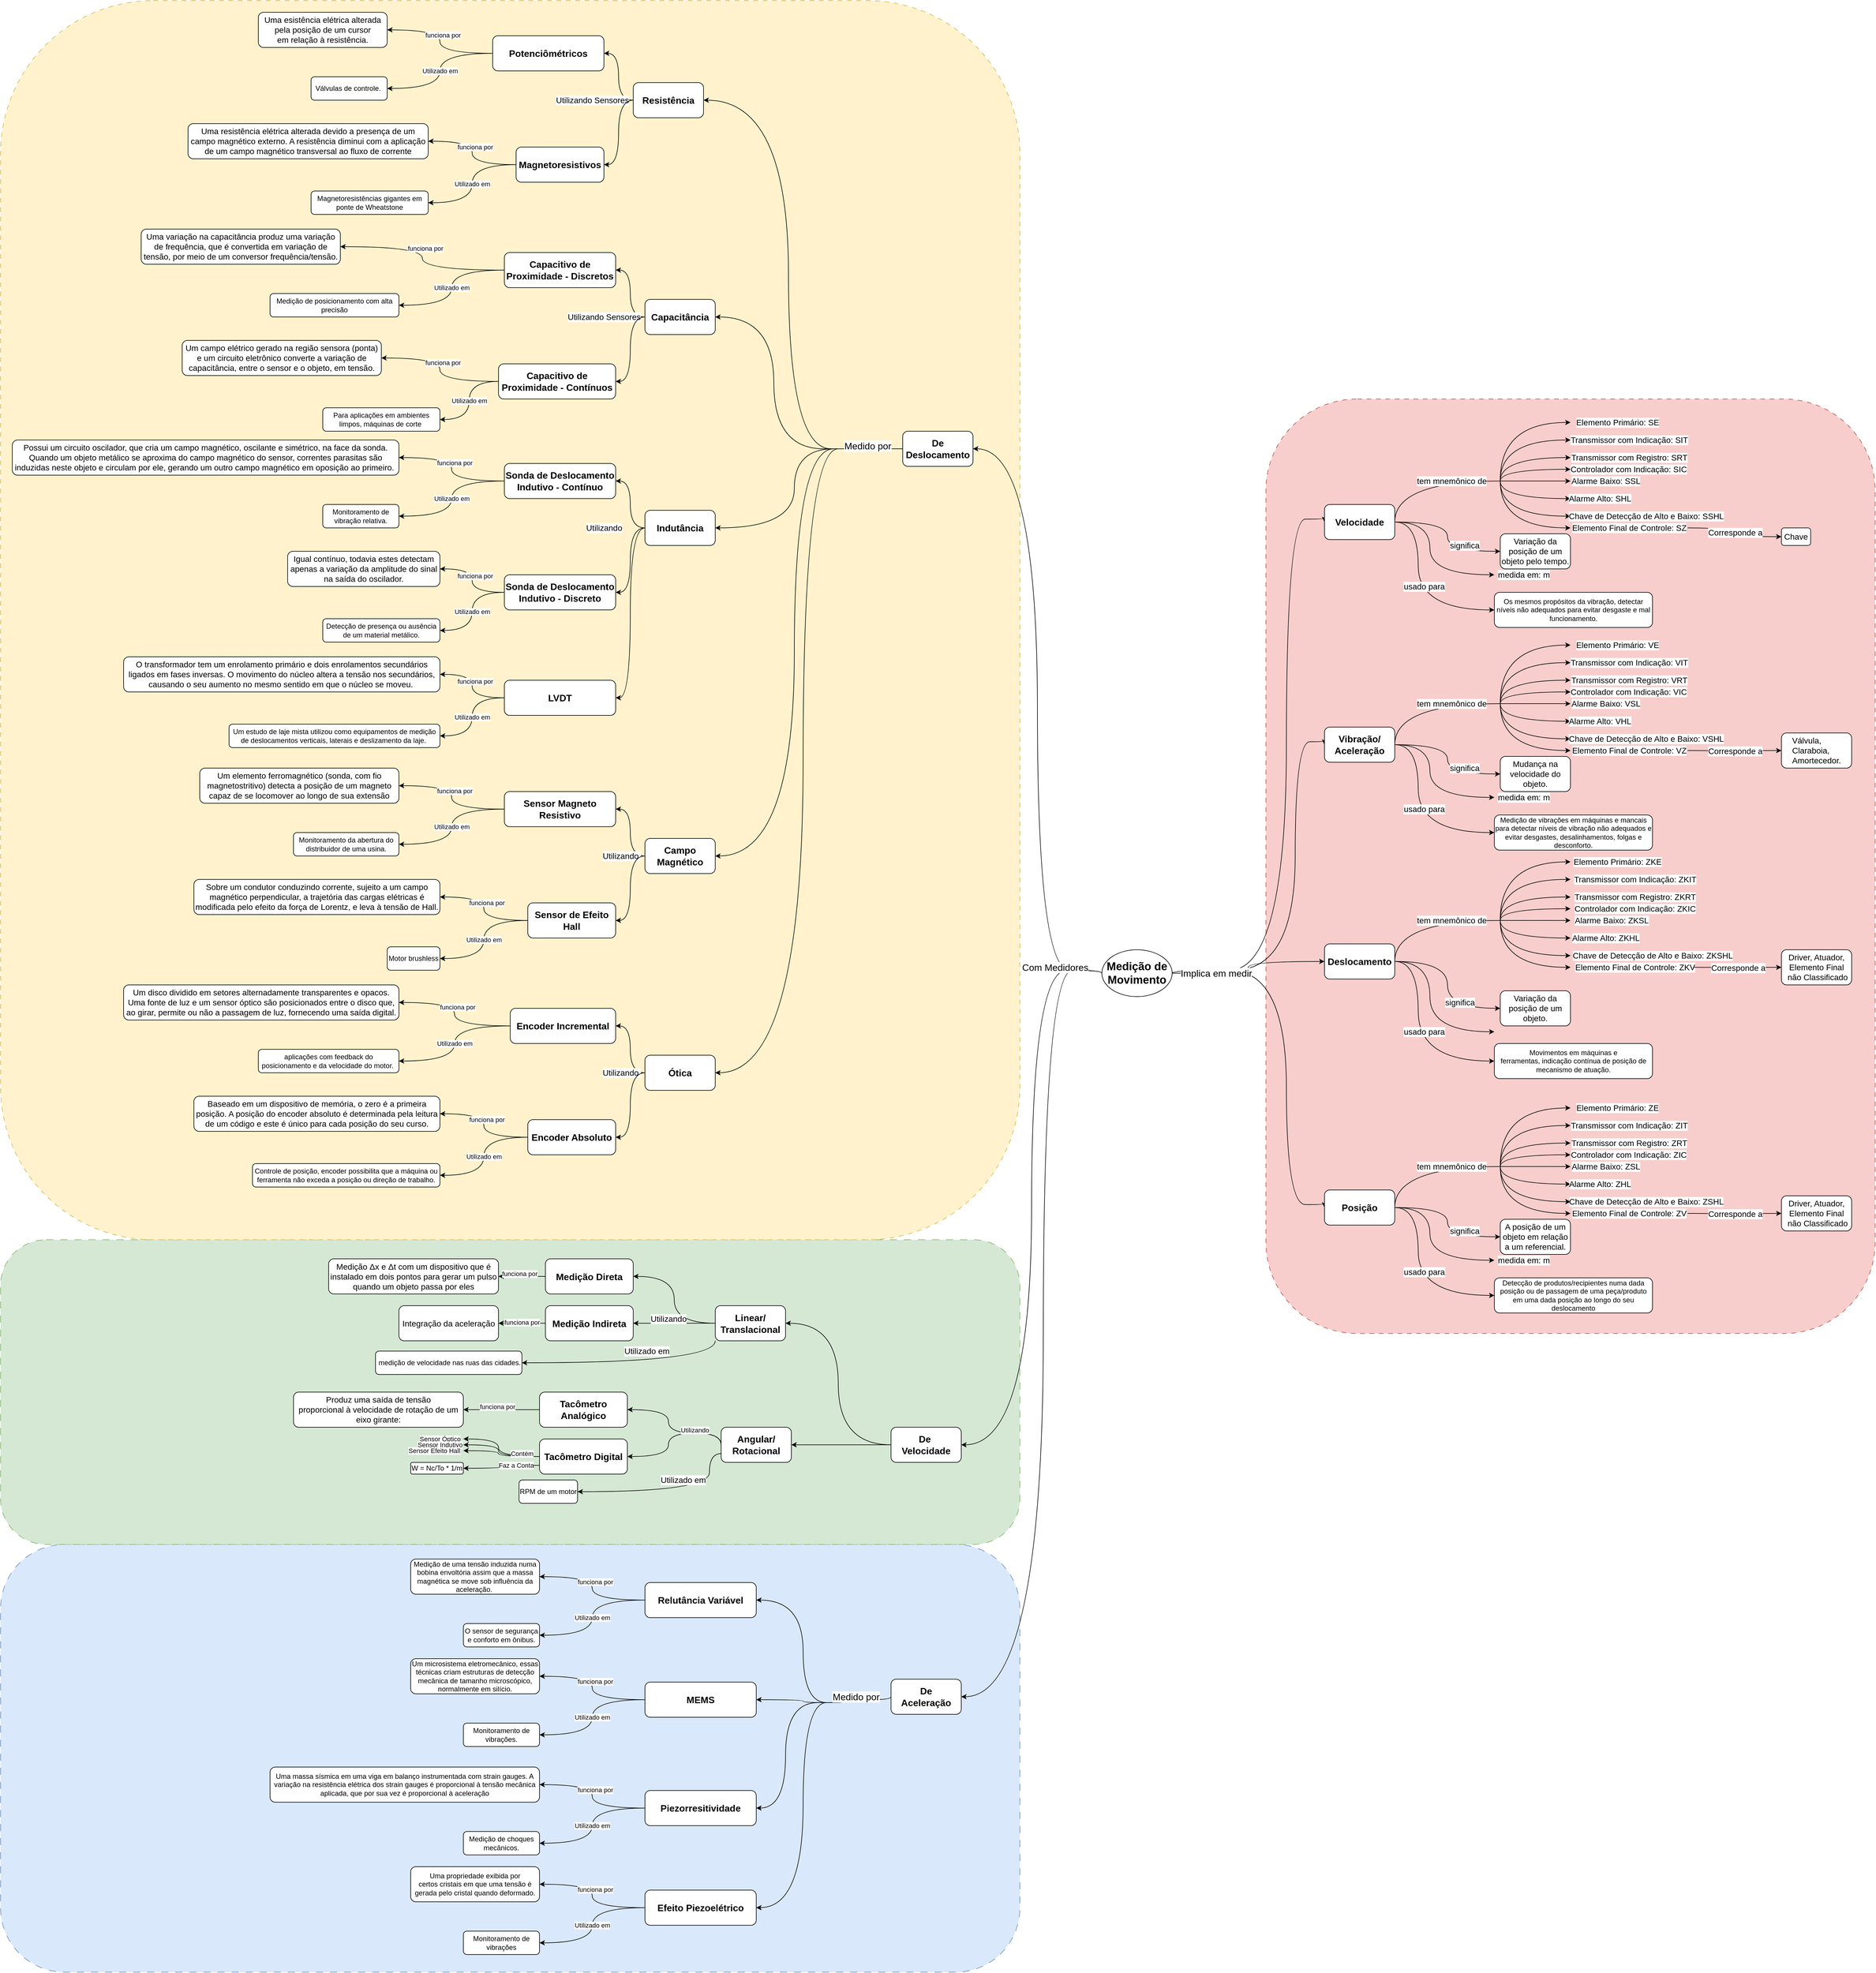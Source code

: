<mxfile version="24.4.8" type="github">
  <diagram name="Page-1" id="42789a77-a242-8287-6e28-9cd8cfd52e62">
    <mxGraphModel dx="7827" dy="5313" grid="1" gridSize="10" guides="1" tooltips="1" connect="1" arrows="1" fold="1" page="1" pageScale="1" pageWidth="1100" pageHeight="850" background="none" math="0" shadow="0">
      <root>
        <mxCell id="0" />
        <mxCell id="1" parent="0" />
        <mxCell id="TC_qHAJ1gJQiUCRcLyHj-588" value="" style="rounded=1;whiteSpace=wrap;html=1;fillColor=#f8cecc;strokeColor=#b85450;dashed=1;dashPattern=8 8;" vertex="1" parent="1">
          <mxGeometry x="1070" y="-705" width="1040" height="1595" as="geometry" />
        </mxCell>
        <mxCell id="TC_qHAJ1gJQiUCRcLyHj-587" value="" style="rounded=1;whiteSpace=wrap;html=1;fillColor=#dae8fc;strokeColor=#6c8ebf;dashed=1;dashPattern=12 12;" vertex="1" parent="1">
          <mxGeometry x="-1090" y="1250" width="1740" height="730" as="geometry" />
        </mxCell>
        <mxCell id="TC_qHAJ1gJQiUCRcLyHj-584" value="" style="rounded=1;whiteSpace=wrap;html=1;fillColor=#d5e8d4;strokeColor=#82b366;dashed=1;dashPattern=12 12;" vertex="1" parent="1">
          <mxGeometry x="-1090" y="730" width="1740" height="520" as="geometry" />
        </mxCell>
        <mxCell id="TC_qHAJ1gJQiUCRcLyHj-582" value="" style="rounded=1;whiteSpace=wrap;html=1;fillColor=#fff2cc;strokeColor=#d6b656;dashed=1;dashPattern=8 8;" vertex="1" parent="1">
          <mxGeometry x="-1090" y="-1385" width="1740" height="2115" as="geometry" />
        </mxCell>
        <mxCell id="TC_qHAJ1gJQiUCRcLyHj-21" style="edgeStyle=orthogonalEdgeStyle;rounded=0;orthogonalLoop=1;jettySize=auto;html=1;exitX=1;exitY=0.5;exitDx=0;exitDy=0;entryX=0;entryY=0.5;entryDx=0;entryDy=0;curved=1;" edge="1" parent="1" source="TC_qHAJ1gJQiUCRcLyHj-1" target="TC_qHAJ1gJQiUCRcLyHj-10">
          <mxGeometry relative="1" as="geometry">
            <Array as="points">
              <mxPoint x="910" y="270" />
              <mxPoint x="1105" y="270" />
              <mxPoint x="1105" y="670" />
            </Array>
          </mxGeometry>
        </mxCell>
        <mxCell id="TC_qHAJ1gJQiUCRcLyHj-301" style="edgeStyle=orthogonalEdgeStyle;curved=1;rounded=0;orthogonalLoop=1;jettySize=auto;html=1;exitX=1;exitY=0.5;exitDx=0;exitDy=0;entryX=0;entryY=0.5;entryDx=0;entryDy=0;strokeColor=default;align=center;verticalAlign=middle;fontFamily=Helvetica;fontSize=11;fontColor=default;labelBackgroundColor=default;resizable=0;endArrow=classic;" edge="1" parent="1" source="TC_qHAJ1gJQiUCRcLyHj-1" target="TC_qHAJ1gJQiUCRcLyHj-253">
          <mxGeometry relative="1" as="geometry">
            <Array as="points">
              <mxPoint x="910" y="270" />
              <mxPoint x="1120" y="270" />
              <mxPoint x="1120" y="-120" />
            </Array>
          </mxGeometry>
        </mxCell>
        <mxCell id="TC_qHAJ1gJQiUCRcLyHj-302" style="edgeStyle=orthogonalEdgeStyle;curved=1;rounded=0;orthogonalLoop=1;jettySize=auto;html=1;exitX=1;exitY=0.5;exitDx=0;exitDy=0;entryX=0;entryY=0.5;entryDx=0;entryDy=0;strokeColor=default;align=center;verticalAlign=middle;fontFamily=Helvetica;fontSize=11;fontColor=default;labelBackgroundColor=default;resizable=0;endArrow=classic;" edge="1" parent="1" source="TC_qHAJ1gJQiUCRcLyHj-1" target="TC_qHAJ1gJQiUCRcLyHj-279">
          <mxGeometry relative="1" as="geometry">
            <Array as="points">
              <mxPoint x="910" y="270" />
              <mxPoint x="1105" y="270" />
              <mxPoint x="1105" y="-500" />
            </Array>
          </mxGeometry>
        </mxCell>
        <mxCell id="TC_qHAJ1gJQiUCRcLyHj-306" style="edgeStyle=orthogonalEdgeStyle;curved=1;rounded=0;orthogonalLoop=1;jettySize=auto;html=1;exitX=1;exitY=0.5;exitDx=0;exitDy=0;entryX=0;entryY=0.5;entryDx=0;entryDy=0;strokeColor=default;align=center;verticalAlign=middle;fontFamily=Helvetica;fontSize=11;fontColor=default;labelBackgroundColor=default;resizable=0;endArrow=classic;" edge="1" parent="1" source="TC_qHAJ1gJQiUCRcLyHj-1" target="TC_qHAJ1gJQiUCRcLyHj-124">
          <mxGeometry relative="1" as="geometry" />
        </mxCell>
        <mxCell id="TC_qHAJ1gJQiUCRcLyHj-309" style="edgeStyle=orthogonalEdgeStyle;curved=1;rounded=0;orthogonalLoop=1;jettySize=auto;html=1;exitX=0;exitY=0.5;exitDx=0;exitDy=0;entryX=1;entryY=0.5;entryDx=0;entryDy=0;strokeColor=default;align=center;verticalAlign=middle;fontFamily=Helvetica;fontSize=11;fontColor=default;labelBackgroundColor=default;resizable=0;endArrow=classic;" edge="1" parent="1" source="TC_qHAJ1gJQiUCRcLyHj-1" target="TC_qHAJ1gJQiUCRcLyHj-308">
          <mxGeometry relative="1" as="geometry">
            <mxPoint x="600" y="-905" as="sourcePoint" />
            <Array as="points">
              <mxPoint x="790" y="270" />
              <mxPoint x="680" y="270" />
              <mxPoint x="680" y="-620" />
            </Array>
          </mxGeometry>
        </mxCell>
        <mxCell id="TC_qHAJ1gJQiUCRcLyHj-469" style="edgeStyle=orthogonalEdgeStyle;curved=1;rounded=0;orthogonalLoop=1;jettySize=auto;html=1;exitX=0;exitY=0.5;exitDx=0;exitDy=0;entryX=1;entryY=0.5;entryDx=0;entryDy=0;strokeColor=default;align=center;verticalAlign=middle;fontFamily=Helvetica;fontSize=11;fontColor=default;labelBackgroundColor=default;resizable=0;endArrow=classic;" edge="1" parent="1" source="TC_qHAJ1gJQiUCRcLyHj-1" target="TC_qHAJ1gJQiUCRcLyHj-401">
          <mxGeometry relative="1" as="geometry">
            <Array as="points">
              <mxPoint x="790" y="270" />
              <mxPoint x="670" y="270" />
              <mxPoint x="670" y="1080" />
            </Array>
          </mxGeometry>
        </mxCell>
        <mxCell id="TC_qHAJ1gJQiUCRcLyHj-573" style="edgeStyle=orthogonalEdgeStyle;curved=1;rounded=0;orthogonalLoop=1;jettySize=auto;html=1;exitX=0;exitY=0.5;exitDx=0;exitDy=0;entryX=1;entryY=0.5;entryDx=0;entryDy=0;strokeColor=default;align=center;verticalAlign=middle;fontFamily=Helvetica;fontSize=11;fontColor=default;labelBackgroundColor=default;resizable=0;endArrow=classic;" edge="1" parent="1" source="TC_qHAJ1gJQiUCRcLyHj-1" target="TC_qHAJ1gJQiUCRcLyHj-470">
          <mxGeometry relative="1" as="geometry">
            <Array as="points">
              <mxPoint x="790" y="270" />
              <mxPoint x="690" y="270" />
              <mxPoint x="690" y="1510" />
            </Array>
          </mxGeometry>
        </mxCell>
        <mxCell id="TC_qHAJ1gJQiUCRcLyHj-1" value="&lt;p&gt;&lt;b&gt;&lt;font style=&quot;font-size: 19px;&quot;&gt;Medição de Movimento&lt;/font&gt;&lt;/b&gt;&lt;/p&gt;" style="ellipse;whiteSpace=wrap;html=1;" vertex="1" parent="1">
          <mxGeometry x="790" y="235" width="120" height="80" as="geometry" />
        </mxCell>
        <mxCell id="TC_qHAJ1gJQiUCRcLyHj-23" value="&lt;font style=&quot;font-size: 14px;&quot;&gt;significa&lt;/font&gt;" style="edgeStyle=orthogonalEdgeStyle;curved=1;rounded=0;orthogonalLoop=1;jettySize=auto;html=1;strokeColor=default;align=center;verticalAlign=middle;fontFamily=Helvetica;fontSize=11;fontColor=default;labelBackgroundColor=default;endArrow=classic;entryX=0;entryY=0.5;entryDx=0;entryDy=0;" edge="1" parent="1" source="TC_qHAJ1gJQiUCRcLyHj-10" target="TC_qHAJ1gJQiUCRcLyHj-22">
          <mxGeometry x="0.462" y="10" relative="1" as="geometry">
            <mxPoint x="1" as="offset" />
          </mxGeometry>
        </mxCell>
        <mxCell id="TC_qHAJ1gJQiUCRcLyHj-35" value="&lt;font style=&quot;font-size: 14px;&quot;&gt;medida em: m&lt;/font&gt;" style="edgeStyle=orthogonalEdgeStyle;curved=1;rounded=0;orthogonalLoop=1;jettySize=auto;html=1;exitX=1;exitY=0.5;exitDx=0;exitDy=0;strokeColor=default;align=center;verticalAlign=middle;fontFamily=Helvetica;fontSize=11;fontColor=default;labelBackgroundColor=default;endArrow=classic;" edge="1" parent="1" source="TC_qHAJ1gJQiUCRcLyHj-10">
          <mxGeometry x="1" y="50" relative="1" as="geometry">
            <mxPoint x="1460" y="765" as="targetPoint" />
            <Array as="points">
              <mxPoint x="1350" y="675" />
              <mxPoint x="1350" y="765" />
            </Array>
            <mxPoint x="50" y="50" as="offset" />
          </mxGeometry>
        </mxCell>
        <mxCell id="TC_qHAJ1gJQiUCRcLyHj-37" value="&lt;font style=&quot;font-size: 14px;&quot;&gt;tem mnemônico de&lt;/font&gt;" style="edgeStyle=orthogonalEdgeStyle;curved=1;rounded=0;orthogonalLoop=1;jettySize=auto;html=1;exitX=1;exitY=0.5;exitDx=0;exitDy=0;strokeColor=default;align=center;verticalAlign=middle;fontFamily=Helvetica;fontSize=11;fontColor=default;labelBackgroundColor=default;endArrow=none;endFill=0;" edge="1" parent="1" source="TC_qHAJ1gJQiUCRcLyHj-10">
          <mxGeometry x="0.333" relative="1" as="geometry">
            <mxPoint x="1470" y="605" as="targetPoint" />
            <Array as="points">
              <mxPoint x="1290" y="605" />
            </Array>
            <mxPoint as="offset" />
          </mxGeometry>
        </mxCell>
        <mxCell id="TC_qHAJ1gJQiUCRcLyHj-243" value="&lt;font style=&quot;font-size: 14px;&quot;&gt;usado para&lt;/font&gt;" style="edgeStyle=orthogonalEdgeStyle;curved=1;rounded=0;orthogonalLoop=1;jettySize=auto;html=1;strokeColor=default;align=center;verticalAlign=middle;fontFamily=Helvetica;fontSize=11;fontColor=default;labelBackgroundColor=default;resizable=0;endArrow=classic;entryX=0;entryY=0.5;entryDx=0;entryDy=0;" edge="1" parent="1" source="TC_qHAJ1gJQiUCRcLyHj-10" target="TC_qHAJ1gJQiUCRcLyHj-242">
          <mxGeometry x="-0.062" y="10" relative="1" as="geometry">
            <Array as="points">
              <mxPoint x="1330" y="675" />
              <mxPoint x="1330" y="825" />
            </Array>
            <mxPoint as="offset" />
          </mxGeometry>
        </mxCell>
        <mxCell id="TC_qHAJ1gJQiUCRcLyHj-10" value="&lt;font style=&quot;font-size: 16px;&quot;&gt;&lt;b&gt;Posição&lt;/b&gt;&lt;/font&gt;" style="rounded=1;whiteSpace=wrap;html=1;" vertex="1" parent="1">
          <mxGeometry x="1170" y="645" width="120" height="60" as="geometry" />
        </mxCell>
        <mxCell id="TC_qHAJ1gJQiUCRcLyHj-22" value="&lt;font style=&quot;font-size: 14px;&quot;&gt;A posição de um objeto em relação a um referencial.&lt;/font&gt;" style="whiteSpace=wrap;html=1;rounded=1;" vertex="1" parent="1">
          <mxGeometry x="1470" y="695" width="120" height="60" as="geometry" />
        </mxCell>
        <mxCell id="TC_qHAJ1gJQiUCRcLyHj-41" value="" style="endArrow=classic;html=1;rounded=0;strokeColor=default;align=center;verticalAlign=middle;fontFamily=Helvetica;fontSize=11;fontColor=default;labelBackgroundColor=default;edgeStyle=orthogonalEdgeStyle;curved=1;" edge="1" parent="1">
          <mxGeometry relative="1" as="geometry">
            <mxPoint x="1470" y="603.82" as="sourcePoint" />
            <mxPoint x="1590" y="505" as="targetPoint" />
            <Array as="points">
              <mxPoint x="1470" y="505" />
            </Array>
          </mxGeometry>
        </mxCell>
        <mxCell id="TC_qHAJ1gJQiUCRcLyHj-42" value="&lt;font style=&quot;font-size: 14px;&quot;&gt;Elemento Primário: ZE&lt;/font&gt;" style="edgeLabel;resizable=0;html=1;;align=center;verticalAlign=middle;fontFamily=Helvetica;fontSize=11;fontColor=default;labelBackgroundColor=default;" connectable="0" vertex="1" parent="TC_qHAJ1gJQiUCRcLyHj-41">
          <mxGeometry relative="1" as="geometry">
            <mxPoint x="189" as="offset" />
          </mxGeometry>
        </mxCell>
        <mxCell id="TC_qHAJ1gJQiUCRcLyHj-43" value="" style="endArrow=classic;html=1;rounded=0;strokeColor=default;align=center;verticalAlign=middle;fontFamily=Helvetica;fontSize=11;fontColor=default;labelBackgroundColor=default;edgeStyle=orthogonalEdgeStyle;curved=1;" edge="1" parent="1">
          <mxGeometry relative="1" as="geometry">
            <mxPoint x="1470" y="605" as="sourcePoint" />
            <mxPoint x="1590" y="535" as="targetPoint" />
            <Array as="points">
              <mxPoint x="1470" y="535" />
              <mxPoint x="1590" y="535" />
            </Array>
          </mxGeometry>
        </mxCell>
        <mxCell id="TC_qHAJ1gJQiUCRcLyHj-44" value="&lt;font style=&quot;font-size: 14px;&quot;&gt;Transmissor com Indicação: ZIT&lt;/font&gt;" style="edgeLabel;resizable=0;html=1;;align=center;verticalAlign=middle;fontFamily=Helvetica;fontSize=11;fontColor=default;labelBackgroundColor=default;" connectable="0" vertex="1" parent="TC_qHAJ1gJQiUCRcLyHj-43">
          <mxGeometry relative="1" as="geometry">
            <mxPoint x="195" as="offset" />
          </mxGeometry>
        </mxCell>
        <mxCell id="TC_qHAJ1gJQiUCRcLyHj-45" value="" style="endArrow=classic;html=1;rounded=0;strokeColor=default;align=center;verticalAlign=middle;fontFamily=Helvetica;fontSize=11;fontColor=default;labelBackgroundColor=default;edgeStyle=orthogonalEdgeStyle;curved=1;" edge="1" parent="1">
          <mxGeometry relative="1" as="geometry">
            <mxPoint x="1470" y="605" as="sourcePoint" />
            <mxPoint x="1590" y="565" as="targetPoint" />
            <Array as="points">
              <mxPoint x="1470" y="565" />
              <mxPoint x="1590" y="565" />
            </Array>
          </mxGeometry>
        </mxCell>
        <mxCell id="TC_qHAJ1gJQiUCRcLyHj-46" value="&lt;font style=&quot;font-size: 14px;&quot;&gt;Transmissor com Registro: ZRT&lt;/font&gt;" style="edgeLabel;resizable=0;html=1;;align=center;verticalAlign=middle;fontFamily=Helvetica;fontSize=11;fontColor=default;labelBackgroundColor=default;" connectable="0" vertex="1" parent="TC_qHAJ1gJQiUCRcLyHj-45">
          <mxGeometry relative="1" as="geometry">
            <mxPoint x="180" as="offset" />
          </mxGeometry>
        </mxCell>
        <mxCell id="TC_qHAJ1gJQiUCRcLyHj-49" value="" style="endArrow=classic;html=1;rounded=0;strokeColor=default;align=center;verticalAlign=middle;fontFamily=Helvetica;fontSize=11;fontColor=default;labelBackgroundColor=default;edgeStyle=orthogonalEdgeStyle;curved=1;" edge="1" parent="1">
          <mxGeometry relative="1" as="geometry">
            <mxPoint x="1470" y="605" as="sourcePoint" />
            <mxPoint x="1590" y="585" as="targetPoint" />
            <Array as="points">
              <mxPoint x="1470" y="585" />
              <mxPoint x="1590" y="585" />
            </Array>
          </mxGeometry>
        </mxCell>
        <mxCell id="TC_qHAJ1gJQiUCRcLyHj-50" value="&lt;font style=&quot;font-size: 14px;&quot;&gt;Controlador com Indicação: ZIC&lt;/font&gt;" style="edgeLabel;resizable=0;html=1;;align=center;verticalAlign=middle;fontFamily=Helvetica;fontSize=11;fontColor=default;labelBackgroundColor=default;" connectable="0" vertex="1" parent="TC_qHAJ1gJQiUCRcLyHj-49">
          <mxGeometry relative="1" as="geometry">
            <mxPoint x="169" as="offset" />
          </mxGeometry>
        </mxCell>
        <mxCell id="TC_qHAJ1gJQiUCRcLyHj-51" value="" style="endArrow=classic;html=1;rounded=0;strokeColor=default;align=center;verticalAlign=middle;fontFamily=Helvetica;fontSize=11;fontColor=default;labelBackgroundColor=default;edgeStyle=orthogonalEdgeStyle;curved=1;" edge="1" parent="1">
          <mxGeometry relative="1" as="geometry">
            <mxPoint x="1470" y="605" as="sourcePoint" />
            <mxPoint x="1590" y="605" as="targetPoint" />
            <Array as="points">
              <mxPoint x="1470" y="605" />
            </Array>
          </mxGeometry>
        </mxCell>
        <mxCell id="TC_qHAJ1gJQiUCRcLyHj-52" value="&lt;font style=&quot;font-size: 14px;&quot;&gt;Alarme Baixo: ZSL&lt;/font&gt;" style="edgeLabel;resizable=0;html=1;;align=center;verticalAlign=middle;fontFamily=Helvetica;fontSize=11;fontColor=default;labelBackgroundColor=default;" connectable="0" vertex="1" parent="TC_qHAJ1gJQiUCRcLyHj-51">
          <mxGeometry relative="1" as="geometry">
            <mxPoint x="120" as="offset" />
          </mxGeometry>
        </mxCell>
        <mxCell id="TC_qHAJ1gJQiUCRcLyHj-53" value="" style="endArrow=classic;html=1;rounded=0;strokeColor=default;align=center;verticalAlign=middle;fontFamily=Helvetica;fontSize=11;fontColor=default;labelBackgroundColor=default;edgeStyle=orthogonalEdgeStyle;curved=1;" edge="1" parent="1">
          <mxGeometry relative="1" as="geometry">
            <mxPoint x="1470" y="605" as="sourcePoint" />
            <mxPoint x="1590" y="635" as="targetPoint" />
            <Array as="points">
              <mxPoint x="1470" y="635" />
              <mxPoint x="1590" y="635" />
            </Array>
          </mxGeometry>
        </mxCell>
        <mxCell id="TC_qHAJ1gJQiUCRcLyHj-54" value="&lt;font style=&quot;font-size: 14px;&quot;&gt;Alarme Alto: ZHL&lt;/font&gt;" style="edgeLabel;resizable=0;html=1;;align=center;verticalAlign=middle;fontFamily=Helvetica;fontSize=11;fontColor=default;labelBackgroundColor=default;" connectable="0" vertex="1" parent="TC_qHAJ1gJQiUCRcLyHj-53">
          <mxGeometry relative="1" as="geometry">
            <mxPoint x="125" as="offset" />
          </mxGeometry>
        </mxCell>
        <mxCell id="TC_qHAJ1gJQiUCRcLyHj-55" value="" style="endArrow=classic;html=1;rounded=0;strokeColor=default;align=center;verticalAlign=middle;fontFamily=Helvetica;fontSize=11;fontColor=default;labelBackgroundColor=default;edgeStyle=orthogonalEdgeStyle;curved=1;" edge="1" parent="1">
          <mxGeometry relative="1" as="geometry">
            <mxPoint x="1470" y="605" as="sourcePoint" />
            <mxPoint x="1590" y="665" as="targetPoint" />
            <Array as="points">
              <mxPoint x="1470" y="665" />
              <mxPoint x="1590" y="665" />
            </Array>
          </mxGeometry>
        </mxCell>
        <mxCell id="TC_qHAJ1gJQiUCRcLyHj-56" value="&lt;font style=&quot;font-size: 14px;&quot;&gt;Chave de Detecção de Alto e Baixo: ZSHL&lt;/font&gt;" style="edgeLabel;resizable=0;html=1;;align=center;verticalAlign=middle;fontFamily=Helvetica;fontSize=11;fontColor=default;labelBackgroundColor=default;" connectable="0" vertex="1" parent="TC_qHAJ1gJQiUCRcLyHj-55">
          <mxGeometry relative="1" as="geometry">
            <mxPoint x="219" as="offset" />
          </mxGeometry>
        </mxCell>
        <mxCell id="TC_qHAJ1gJQiUCRcLyHj-57" value="" style="endArrow=classic;html=1;rounded=0;strokeColor=default;align=center;verticalAlign=middle;fontFamily=Helvetica;fontSize=11;fontColor=default;labelBackgroundColor=default;edgeStyle=orthogonalEdgeStyle;curved=1;" edge="1" parent="1">
          <mxGeometry relative="1" as="geometry">
            <mxPoint x="1470" y="605" as="sourcePoint" />
            <mxPoint x="1590" y="685" as="targetPoint" />
            <Array as="points">
              <mxPoint x="1470" y="685" />
              <mxPoint x="1590" y="685" />
            </Array>
          </mxGeometry>
        </mxCell>
        <mxCell id="TC_qHAJ1gJQiUCRcLyHj-58" value="&lt;font style=&quot;font-size: 14px;&quot;&gt;Elemento Final de Controle: ZV&lt;/font&gt;" style="edgeLabel;resizable=0;html=1;;align=center;verticalAlign=middle;fontFamily=Helvetica;fontSize=11;fontColor=default;labelBackgroundColor=default;" connectable="0" vertex="1" parent="TC_qHAJ1gJQiUCRcLyHj-57">
          <mxGeometry relative="1" as="geometry">
            <mxPoint x="200" as="offset" />
          </mxGeometry>
        </mxCell>
        <mxCell id="TC_qHAJ1gJQiUCRcLyHj-64" value="" style="endArrow=classic;html=1;rounded=0;strokeColor=default;align=center;verticalAlign=middle;fontFamily=Helvetica;fontSize=11;fontColor=default;labelBackgroundColor=default;resizable=0;edgeStyle=orthogonalEdgeStyle;curved=1;entryX=0;entryY=0.5;entryDx=0;entryDy=0;" edge="1" parent="1" target="TC_qHAJ1gJQiUCRcLyHj-119">
          <mxGeometry relative="1" as="geometry">
            <mxPoint x="1790" y="685" as="sourcePoint" />
            <mxPoint x="1950" y="685" as="targetPoint" />
          </mxGeometry>
        </mxCell>
        <mxCell id="TC_qHAJ1gJQiUCRcLyHj-65" value="&lt;font style=&quot;font-size: 14px;&quot;&gt;Corresponde a&lt;/font&gt;" style="edgeLabel;resizable=0;html=1;;align=center;verticalAlign=middle;fontFamily=Helvetica;fontSize=11;fontColor=default;labelBackgroundColor=default;fillColor=none;gradientColor=none;" connectable="0" vertex="1" parent="TC_qHAJ1gJQiUCRcLyHj-64">
          <mxGeometry relative="1" as="geometry" />
        </mxCell>
        <mxCell id="TC_qHAJ1gJQiUCRcLyHj-119" value="&lt;span style=&quot;font-size: 14px; text-align: left; text-wrap: nowrap; background-color: rgb(255, 255, 255);&quot;&gt;Driver, Atuador,&lt;/span&gt;&lt;br style=&quot;font-size: 14px; text-align: left; text-wrap: nowrap; background-color: rgb(255, 255, 255);&quot;&gt;&lt;span style=&quot;font-size: 14px; text-align: left; text-wrap: nowrap; background-color: rgb(255, 255, 255);&quot;&gt;Elemento Final&lt;/span&gt;&lt;div&gt;&lt;span style=&quot;font-size: 14px; text-align: left; text-wrap: nowrap; background-color: rgb(255, 255, 255);&quot;&gt;&amp;nbsp;não Classificado&lt;/span&gt;&lt;/div&gt;" style="whiteSpace=wrap;html=1;rounded=1;" vertex="1" parent="1">
          <mxGeometry x="1950" y="655" width="120" height="60" as="geometry" />
        </mxCell>
        <mxCell id="TC_qHAJ1gJQiUCRcLyHj-121" value="&lt;font style=&quot;font-size: 14px;&quot;&gt;significa&lt;/font&gt;" style="edgeStyle=orthogonalEdgeStyle;curved=1;rounded=0;orthogonalLoop=1;jettySize=auto;html=1;strokeColor=default;align=center;verticalAlign=middle;fontFamily=Helvetica;fontSize=11;fontColor=default;labelBackgroundColor=default;endArrow=classic;entryX=0;entryY=0.5;entryDx=0;entryDy=0;" edge="1" source="TC_qHAJ1gJQiUCRcLyHj-124" target="TC_qHAJ1gJQiUCRcLyHj-125" parent="1">
          <mxGeometry x="0.462" y="10" relative="1" as="geometry">
            <mxPoint x="1" as="offset" />
          </mxGeometry>
        </mxCell>
        <mxCell id="TC_qHAJ1gJQiUCRcLyHj-122" value="&lt;font style=&quot;font-size: 14px;&quot;&gt;medida em: m&lt;/font&gt;" style="edgeStyle=orthogonalEdgeStyle;curved=1;rounded=0;orthogonalLoop=1;jettySize=auto;html=1;exitX=1;exitY=0.5;exitDx=0;exitDy=0;strokeColor=default;align=center;verticalAlign=middle;fontFamily=Helvetica;fontSize=11;fontColor=default;labelBackgroundColor=default;endArrow=classic;" edge="1" source="TC_qHAJ1gJQiUCRcLyHj-124" parent="1">
          <mxGeometry x="1.0" y="-50" relative="1" as="geometry">
            <mxPoint x="1460" y="375" as="targetPoint" />
            <Array as="points">
              <mxPoint x="1350" y="255" />
              <mxPoint x="1350" y="375" />
              <mxPoint x="1460" y="375" />
            </Array>
            <mxPoint x="50" y="50" as="offset" />
          </mxGeometry>
        </mxCell>
        <mxCell id="TC_qHAJ1gJQiUCRcLyHj-123" value="&lt;font style=&quot;font-size: 14px;&quot;&gt;tem mnemônico de&lt;/font&gt;" style="edgeStyle=orthogonalEdgeStyle;curved=1;rounded=0;orthogonalLoop=1;jettySize=auto;html=1;exitX=1;exitY=0.5;exitDx=0;exitDy=0;strokeColor=default;align=center;verticalAlign=middle;fontFamily=Helvetica;fontSize=11;fontColor=default;labelBackgroundColor=default;endArrow=none;endFill=0;" edge="1" source="TC_qHAJ1gJQiUCRcLyHj-124" parent="1">
          <mxGeometry x="0.333" relative="1" as="geometry">
            <mxPoint x="1470" y="185" as="targetPoint" />
            <Array as="points">
              <mxPoint x="1290" y="185" />
            </Array>
            <mxPoint as="offset" />
          </mxGeometry>
        </mxCell>
        <mxCell id="TC_qHAJ1gJQiUCRcLyHj-124" value="&lt;font style=&quot;font-size: 16px;&quot;&gt;&lt;b&gt;Deslocamento&lt;/b&gt;&lt;/font&gt;" style="rounded=1;whiteSpace=wrap;html=1;" vertex="1" parent="1">
          <mxGeometry x="1170" y="225" width="120" height="60" as="geometry" />
        </mxCell>
        <mxCell id="TC_qHAJ1gJQiUCRcLyHj-125" value="&lt;font style=&quot;font-size: 14px;&quot;&gt;Variação da posição de um objeto.&lt;/font&gt;" style="whiteSpace=wrap;html=1;rounded=1;" vertex="1" parent="1">
          <mxGeometry x="1470" y="305" width="120" height="60" as="geometry" />
        </mxCell>
        <mxCell id="TC_qHAJ1gJQiUCRcLyHj-126" value="" style="endArrow=classic;html=1;rounded=0;strokeColor=default;align=center;verticalAlign=middle;fontFamily=Helvetica;fontSize=11;fontColor=default;labelBackgroundColor=default;edgeStyle=orthogonalEdgeStyle;curved=1;" edge="1" parent="1">
          <mxGeometry relative="1" as="geometry">
            <mxPoint x="1470" y="183.82" as="sourcePoint" />
            <mxPoint x="1590" y="85" as="targetPoint" />
            <Array as="points">
              <mxPoint x="1470" y="85" />
            </Array>
          </mxGeometry>
        </mxCell>
        <mxCell id="TC_qHAJ1gJQiUCRcLyHj-127" value="&lt;font style=&quot;font-size: 14px;&quot;&gt;Elemento Primário: ZKE&lt;/font&gt;" style="edgeLabel;resizable=0;html=1;;align=center;verticalAlign=middle;fontFamily=Helvetica;fontSize=11;fontColor=default;labelBackgroundColor=default;" connectable="0" vertex="1" parent="TC_qHAJ1gJQiUCRcLyHj-126">
          <mxGeometry relative="1" as="geometry">
            <mxPoint x="189" as="offset" />
          </mxGeometry>
        </mxCell>
        <mxCell id="TC_qHAJ1gJQiUCRcLyHj-128" value="" style="endArrow=classic;html=1;rounded=0;strokeColor=default;align=center;verticalAlign=middle;fontFamily=Helvetica;fontSize=11;fontColor=default;labelBackgroundColor=default;edgeStyle=orthogonalEdgeStyle;curved=1;" edge="1" parent="1">
          <mxGeometry relative="1" as="geometry">
            <mxPoint x="1470" y="185" as="sourcePoint" />
            <mxPoint x="1590" y="115" as="targetPoint" />
            <Array as="points">
              <mxPoint x="1470" y="115" />
              <mxPoint x="1590" y="115" />
            </Array>
          </mxGeometry>
        </mxCell>
        <mxCell id="TC_qHAJ1gJQiUCRcLyHj-129" value="&lt;font style=&quot;font-size: 14px;&quot;&gt;Transmissor com Indicação: ZKIT&lt;/font&gt;" style="edgeLabel;resizable=0;html=1;;align=center;verticalAlign=middle;fontFamily=Helvetica;fontSize=11;fontColor=default;labelBackgroundColor=default;" connectable="0" vertex="1" parent="TC_qHAJ1gJQiUCRcLyHj-128">
          <mxGeometry relative="1" as="geometry">
            <mxPoint x="205" as="offset" />
          </mxGeometry>
        </mxCell>
        <mxCell id="TC_qHAJ1gJQiUCRcLyHj-130" value="" style="endArrow=classic;html=1;rounded=0;strokeColor=default;align=center;verticalAlign=middle;fontFamily=Helvetica;fontSize=11;fontColor=default;labelBackgroundColor=default;edgeStyle=orthogonalEdgeStyle;curved=1;" edge="1" parent="1">
          <mxGeometry relative="1" as="geometry">
            <mxPoint x="1470" y="185" as="sourcePoint" />
            <mxPoint x="1590" y="145" as="targetPoint" />
            <Array as="points">
              <mxPoint x="1470" y="145" />
              <mxPoint x="1590" y="145" />
            </Array>
          </mxGeometry>
        </mxCell>
        <mxCell id="TC_qHAJ1gJQiUCRcLyHj-131" value="&lt;font style=&quot;font-size: 14px;&quot;&gt;Transmissor com Registro: ZKRT&lt;/font&gt;" style="edgeLabel;resizable=0;html=1;;align=center;verticalAlign=middle;fontFamily=Helvetica;fontSize=11;fontColor=default;labelBackgroundColor=default;" connectable="0" vertex="1" parent="TC_qHAJ1gJQiUCRcLyHj-130">
          <mxGeometry relative="1" as="geometry">
            <mxPoint x="190" as="offset" />
          </mxGeometry>
        </mxCell>
        <mxCell id="TC_qHAJ1gJQiUCRcLyHj-132" value="" style="endArrow=classic;html=1;rounded=0;strokeColor=default;align=center;verticalAlign=middle;fontFamily=Helvetica;fontSize=11;fontColor=default;labelBackgroundColor=default;edgeStyle=orthogonalEdgeStyle;curved=1;" edge="1" parent="1">
          <mxGeometry relative="1" as="geometry">
            <mxPoint x="1470" y="185" as="sourcePoint" />
            <mxPoint x="1590" y="165" as="targetPoint" />
            <Array as="points">
              <mxPoint x="1470" y="165" />
              <mxPoint x="1590" y="165" />
            </Array>
          </mxGeometry>
        </mxCell>
        <mxCell id="TC_qHAJ1gJQiUCRcLyHj-133" value="&lt;font style=&quot;font-size: 14px;&quot;&gt;Controlador com Indicação: ZKIC&lt;/font&gt;" style="edgeLabel;resizable=0;html=1;;align=center;verticalAlign=middle;fontFamily=Helvetica;fontSize=11;fontColor=default;labelBackgroundColor=default;" connectable="0" vertex="1" parent="TC_qHAJ1gJQiUCRcLyHj-132">
          <mxGeometry relative="1" as="geometry">
            <mxPoint x="180" as="offset" />
          </mxGeometry>
        </mxCell>
        <mxCell id="TC_qHAJ1gJQiUCRcLyHj-134" value="" style="endArrow=classic;html=1;rounded=0;strokeColor=default;align=center;verticalAlign=middle;fontFamily=Helvetica;fontSize=11;fontColor=default;labelBackgroundColor=default;edgeStyle=orthogonalEdgeStyle;curved=1;" edge="1" parent="1">
          <mxGeometry relative="1" as="geometry">
            <mxPoint x="1470" y="185" as="sourcePoint" />
            <mxPoint x="1590" y="185" as="targetPoint" />
            <Array as="points">
              <mxPoint x="1470" y="185" />
            </Array>
          </mxGeometry>
        </mxCell>
        <mxCell id="TC_qHAJ1gJQiUCRcLyHj-135" value="&lt;font style=&quot;font-size: 14px;&quot;&gt;Alarme Baixo: ZKSL&lt;/font&gt;" style="edgeLabel;resizable=0;html=1;;align=center;verticalAlign=middle;fontFamily=Helvetica;fontSize=11;fontColor=default;labelBackgroundColor=default;" connectable="0" vertex="1" parent="TC_qHAJ1gJQiUCRcLyHj-134">
          <mxGeometry relative="1" as="geometry">
            <mxPoint x="130" as="offset" />
          </mxGeometry>
        </mxCell>
        <mxCell id="TC_qHAJ1gJQiUCRcLyHj-136" value="" style="endArrow=classic;html=1;rounded=0;strokeColor=default;align=center;verticalAlign=middle;fontFamily=Helvetica;fontSize=11;fontColor=default;labelBackgroundColor=default;edgeStyle=orthogonalEdgeStyle;curved=1;" edge="1" parent="1">
          <mxGeometry relative="1" as="geometry">
            <mxPoint x="1470" y="185" as="sourcePoint" />
            <mxPoint x="1590" y="215" as="targetPoint" />
            <Array as="points">
              <mxPoint x="1470" y="215" />
              <mxPoint x="1590" y="215" />
            </Array>
          </mxGeometry>
        </mxCell>
        <mxCell id="TC_qHAJ1gJQiUCRcLyHj-137" value="&lt;font style=&quot;font-size: 14px;&quot;&gt;Alarme Alto: ZKHL&lt;/font&gt;" style="edgeLabel;resizable=0;html=1;;align=center;verticalAlign=middle;fontFamily=Helvetica;fontSize=11;fontColor=default;labelBackgroundColor=default;" connectable="0" vertex="1" parent="TC_qHAJ1gJQiUCRcLyHj-136">
          <mxGeometry relative="1" as="geometry">
            <mxPoint x="135" as="offset" />
          </mxGeometry>
        </mxCell>
        <mxCell id="TC_qHAJ1gJQiUCRcLyHj-138" value="" style="endArrow=classic;html=1;rounded=0;strokeColor=default;align=center;verticalAlign=middle;fontFamily=Helvetica;fontSize=11;fontColor=default;labelBackgroundColor=default;edgeStyle=orthogonalEdgeStyle;curved=1;" edge="1" parent="1">
          <mxGeometry relative="1" as="geometry">
            <mxPoint x="1470" y="185" as="sourcePoint" />
            <mxPoint x="1590" y="245" as="targetPoint" />
            <Array as="points">
              <mxPoint x="1470" y="245" />
              <mxPoint x="1590" y="245" />
            </Array>
          </mxGeometry>
        </mxCell>
        <mxCell id="TC_qHAJ1gJQiUCRcLyHj-139" value="&lt;font style=&quot;font-size: 14px;&quot;&gt;Chave de Detecção de Alto e Baixo: ZKSHL&lt;/font&gt;" style="edgeLabel;resizable=0;html=1;;align=center;verticalAlign=middle;fontFamily=Helvetica;fontSize=11;fontColor=default;labelBackgroundColor=default;" connectable="0" vertex="1" parent="TC_qHAJ1gJQiUCRcLyHj-138">
          <mxGeometry relative="1" as="geometry">
            <mxPoint x="230" as="offset" />
          </mxGeometry>
        </mxCell>
        <mxCell id="TC_qHAJ1gJQiUCRcLyHj-140" value="" style="endArrow=classic;html=1;rounded=0;strokeColor=default;align=center;verticalAlign=middle;fontFamily=Helvetica;fontSize=11;fontColor=default;labelBackgroundColor=default;edgeStyle=orthogonalEdgeStyle;curved=1;" edge="1" parent="1">
          <mxGeometry relative="1" as="geometry">
            <mxPoint x="1470" y="185" as="sourcePoint" />
            <mxPoint x="1590" y="265" as="targetPoint" />
            <Array as="points">
              <mxPoint x="1470" y="265" />
              <mxPoint x="1590" y="265" />
            </Array>
          </mxGeometry>
        </mxCell>
        <mxCell id="TC_qHAJ1gJQiUCRcLyHj-141" value="&lt;font style=&quot;font-size: 14px;&quot;&gt;Elemento Final de Controle: ZKV&lt;/font&gt;" style="edgeLabel;resizable=0;html=1;;align=center;verticalAlign=middle;fontFamily=Helvetica;fontSize=11;fontColor=default;labelBackgroundColor=default;" connectable="0" vertex="1" parent="TC_qHAJ1gJQiUCRcLyHj-140">
          <mxGeometry relative="1" as="geometry">
            <mxPoint x="210" as="offset" />
          </mxGeometry>
        </mxCell>
        <mxCell id="TC_qHAJ1gJQiUCRcLyHj-142" value="" style="endArrow=classic;html=1;rounded=0;strokeColor=default;align=center;verticalAlign=middle;fontFamily=Helvetica;fontSize=11;fontColor=default;labelBackgroundColor=default;resizable=0;edgeStyle=orthogonalEdgeStyle;curved=1;entryX=0;entryY=0.5;entryDx=0;entryDy=0;" edge="1" target="TC_qHAJ1gJQiUCRcLyHj-144" parent="1">
          <mxGeometry relative="1" as="geometry">
            <mxPoint x="1800" y="265" as="sourcePoint" />
            <mxPoint x="1950" y="265" as="targetPoint" />
          </mxGeometry>
        </mxCell>
        <mxCell id="TC_qHAJ1gJQiUCRcLyHj-143" value="&lt;font style=&quot;font-size: 14px;&quot;&gt;Corresponde a&lt;/font&gt;" style="edgeLabel;resizable=0;html=1;;align=center;verticalAlign=middle;fontFamily=Helvetica;fontSize=11;fontColor=default;labelBackgroundColor=default;fillColor=none;gradientColor=none;" connectable="0" vertex="1" parent="TC_qHAJ1gJQiUCRcLyHj-142">
          <mxGeometry relative="1" as="geometry" />
        </mxCell>
        <mxCell id="TC_qHAJ1gJQiUCRcLyHj-144" value="&lt;span style=&quot;font-size: 14px; text-align: left; text-wrap: nowrap; background-color: rgb(255, 255, 255);&quot;&gt;Driver, Atuador,&lt;/span&gt;&lt;br style=&quot;font-size: 14px; text-align: left; text-wrap: nowrap; background-color: rgb(255, 255, 255);&quot;&gt;&lt;span style=&quot;font-size: 14px; text-align: left; text-wrap: nowrap; background-color: rgb(255, 255, 255);&quot;&gt;Elemento Final&lt;/span&gt;&lt;div&gt;&lt;span style=&quot;font-size: 14px; text-align: left; text-wrap: nowrap; background-color: rgb(255, 255, 255);&quot;&gt;&amp;nbsp;não Classificado&lt;/span&gt;&lt;/div&gt;" style="whiteSpace=wrap;html=1;rounded=1;" vertex="1" parent="1">
          <mxGeometry x="1950" y="235" width="120" height="60" as="geometry" />
        </mxCell>
        <mxCell id="TC_qHAJ1gJQiUCRcLyHj-242" value="&lt;br&gt;Detecção de produtos/recipientes numa dada posição ou de passagem de uma peça/produto em uma dada posição ao longo do seu deslocamento&lt;div&gt;&lt;br/&gt;&lt;/div&gt;" style="rounded=1;whiteSpace=wrap;html=1;" vertex="1" parent="1">
          <mxGeometry x="1460" y="795" width="270" height="60" as="geometry" />
        </mxCell>
        <mxCell id="TC_qHAJ1gJQiUCRcLyHj-247" value="&lt;font style=&quot;font-size: 14px;&quot;&gt;usado para&lt;/font&gt;" style="edgeStyle=orthogonalEdgeStyle;curved=1;rounded=0;orthogonalLoop=1;jettySize=auto;html=1;strokeColor=default;align=center;verticalAlign=middle;fontFamily=Helvetica;fontSize=11;fontColor=default;labelBackgroundColor=default;resizable=0;endArrow=classic;entryX=0;entryY=0.5;entryDx=0;entryDy=0;exitX=1;exitY=0.5;exitDx=0;exitDy=0;" edge="1" target="TC_qHAJ1gJQiUCRcLyHj-248" parent="1" source="TC_qHAJ1gJQiUCRcLyHj-124">
          <mxGeometry x="-0.062" y="10" relative="1" as="geometry">
            <mxPoint x="1290" y="275" as="sourcePoint" />
            <Array as="points">
              <mxPoint x="1330" y="255" />
              <mxPoint x="1330" y="425" />
            </Array>
            <mxPoint as="offset" />
          </mxGeometry>
        </mxCell>
        <mxCell id="TC_qHAJ1gJQiUCRcLyHj-248" value="&lt;div&gt;Movimentos em máquinas e&lt;br&gt;ferramentas, indicação contínua de posição de&lt;br&gt;mecanismo de atuação.&lt;br&gt;&lt;/div&gt;" style="rounded=1;whiteSpace=wrap;html=1;" vertex="1" parent="1">
          <mxGeometry x="1460" y="395" width="270" height="60" as="geometry" />
        </mxCell>
        <mxCell id="TC_qHAJ1gJQiUCRcLyHj-249" value="&lt;font style=&quot;font-size: 14px;&quot;&gt;significa&lt;/font&gt;" style="edgeStyle=orthogonalEdgeStyle;curved=1;rounded=0;orthogonalLoop=1;jettySize=auto;html=1;strokeColor=default;align=center;verticalAlign=middle;fontFamily=Helvetica;fontSize=11;fontColor=default;labelBackgroundColor=default;endArrow=classic;entryX=0;entryY=0.5;entryDx=0;entryDy=0;" edge="1" source="TC_qHAJ1gJQiUCRcLyHj-253" target="TC_qHAJ1gJQiUCRcLyHj-254" parent="1">
          <mxGeometry x="0.462" y="10" relative="1" as="geometry">
            <mxPoint x="1" as="offset" />
          </mxGeometry>
        </mxCell>
        <mxCell id="TC_qHAJ1gJQiUCRcLyHj-250" value="&lt;font style=&quot;font-size: 14px;&quot;&gt;medida em: m&lt;/font&gt;" style="edgeStyle=orthogonalEdgeStyle;curved=1;rounded=0;orthogonalLoop=1;jettySize=auto;html=1;exitX=1;exitY=0.5;exitDx=0;exitDy=0;strokeColor=default;align=center;verticalAlign=middle;fontFamily=Helvetica;fontSize=11;fontColor=default;labelBackgroundColor=default;endArrow=classic;" edge="1" source="TC_qHAJ1gJQiUCRcLyHj-253" parent="1">
          <mxGeometry x="1" y="50" relative="1" as="geometry">
            <mxPoint x="1460" y="-25" as="targetPoint" />
            <Array as="points">
              <mxPoint x="1350" y="-115" />
              <mxPoint x="1350" y="-25" />
            </Array>
            <mxPoint x="50" y="50" as="offset" />
          </mxGeometry>
        </mxCell>
        <mxCell id="TC_qHAJ1gJQiUCRcLyHj-251" value="&lt;font style=&quot;font-size: 14px;&quot;&gt;tem mnemônico de&lt;/font&gt;" style="edgeStyle=orthogonalEdgeStyle;curved=1;rounded=0;orthogonalLoop=1;jettySize=auto;html=1;exitX=1;exitY=0.5;exitDx=0;exitDy=0;strokeColor=default;align=center;verticalAlign=middle;fontFamily=Helvetica;fontSize=11;fontColor=default;labelBackgroundColor=default;endArrow=none;endFill=0;" edge="1" source="TC_qHAJ1gJQiUCRcLyHj-253" parent="1">
          <mxGeometry x="0.333" relative="1" as="geometry">
            <mxPoint x="1470" y="-185" as="targetPoint" />
            <Array as="points">
              <mxPoint x="1290" y="-185" />
            </Array>
            <mxPoint as="offset" />
          </mxGeometry>
        </mxCell>
        <mxCell id="TC_qHAJ1gJQiUCRcLyHj-252" value="&lt;font style=&quot;font-size: 14px;&quot;&gt;usado para&lt;/font&gt;" style="edgeStyle=orthogonalEdgeStyle;curved=1;rounded=0;orthogonalLoop=1;jettySize=auto;html=1;strokeColor=default;align=center;verticalAlign=middle;fontFamily=Helvetica;fontSize=11;fontColor=default;labelBackgroundColor=default;resizable=0;endArrow=classic;entryX=0;entryY=0.5;entryDx=0;entryDy=0;" edge="1" source="TC_qHAJ1gJQiUCRcLyHj-253" target="TC_qHAJ1gJQiUCRcLyHj-274" parent="1">
          <mxGeometry x="-0.062" y="10" relative="1" as="geometry">
            <Array as="points">
              <mxPoint x="1330" y="-115" />
              <mxPoint x="1330" y="35" />
            </Array>
            <mxPoint as="offset" />
          </mxGeometry>
        </mxCell>
        <mxCell id="TC_qHAJ1gJQiUCRcLyHj-253" value="&lt;span style=&quot;font-size: 16px;&quot;&gt;&lt;b&gt;Vibração/&lt;/b&gt;&lt;/span&gt;&lt;div&gt;&lt;span style=&quot;font-size: 16px;&quot;&gt;&lt;b&gt;Aceleração&lt;/b&gt;&lt;/span&gt;&lt;/div&gt;" style="rounded=1;whiteSpace=wrap;html=1;" vertex="1" parent="1">
          <mxGeometry x="1170" y="-145" width="120" height="60" as="geometry" />
        </mxCell>
        <mxCell id="TC_qHAJ1gJQiUCRcLyHj-254" value="&lt;font style=&quot;font-size: 14px;&quot;&gt;Mudança na velocidade do objeto.&lt;/font&gt;" style="whiteSpace=wrap;html=1;rounded=1;" vertex="1" parent="1">
          <mxGeometry x="1470" y="-95" width="120" height="60" as="geometry" />
        </mxCell>
        <mxCell id="TC_qHAJ1gJQiUCRcLyHj-255" value="" style="endArrow=classic;html=1;rounded=0;strokeColor=default;align=center;verticalAlign=middle;fontFamily=Helvetica;fontSize=11;fontColor=default;labelBackgroundColor=default;edgeStyle=orthogonalEdgeStyle;curved=1;" edge="1" parent="1">
          <mxGeometry relative="1" as="geometry">
            <mxPoint x="1470" y="-186.18" as="sourcePoint" />
            <mxPoint x="1590" y="-285" as="targetPoint" />
            <Array as="points">
              <mxPoint x="1470" y="-285" />
            </Array>
          </mxGeometry>
        </mxCell>
        <mxCell id="TC_qHAJ1gJQiUCRcLyHj-256" value="&lt;font style=&quot;font-size: 14px;&quot;&gt;Elemento Primário: VE&lt;/font&gt;" style="edgeLabel;resizable=0;html=1;;align=center;verticalAlign=middle;fontFamily=Helvetica;fontSize=11;fontColor=default;labelBackgroundColor=default;" connectable="0" vertex="1" parent="TC_qHAJ1gJQiUCRcLyHj-255">
          <mxGeometry relative="1" as="geometry">
            <mxPoint x="189" as="offset" />
          </mxGeometry>
        </mxCell>
        <mxCell id="TC_qHAJ1gJQiUCRcLyHj-257" value="" style="endArrow=classic;html=1;rounded=0;strokeColor=default;align=center;verticalAlign=middle;fontFamily=Helvetica;fontSize=11;fontColor=default;labelBackgroundColor=default;edgeStyle=orthogonalEdgeStyle;curved=1;" edge="1" parent="1">
          <mxGeometry relative="1" as="geometry">
            <mxPoint x="1470" y="-185" as="sourcePoint" />
            <mxPoint x="1590" y="-255" as="targetPoint" />
            <Array as="points">
              <mxPoint x="1470" y="-255" />
              <mxPoint x="1590" y="-255" />
            </Array>
          </mxGeometry>
        </mxCell>
        <mxCell id="TC_qHAJ1gJQiUCRcLyHj-258" value="&lt;font style=&quot;font-size: 14px;&quot;&gt;Transmissor com Indicação: VIT&lt;/font&gt;" style="edgeLabel;resizable=0;html=1;;align=center;verticalAlign=middle;fontFamily=Helvetica;fontSize=11;fontColor=default;labelBackgroundColor=default;" connectable="0" vertex="1" parent="TC_qHAJ1gJQiUCRcLyHj-257">
          <mxGeometry relative="1" as="geometry">
            <mxPoint x="195" as="offset" />
          </mxGeometry>
        </mxCell>
        <mxCell id="TC_qHAJ1gJQiUCRcLyHj-259" value="" style="endArrow=classic;html=1;rounded=0;strokeColor=default;align=center;verticalAlign=middle;fontFamily=Helvetica;fontSize=11;fontColor=default;labelBackgroundColor=default;edgeStyle=orthogonalEdgeStyle;curved=1;" edge="1" parent="1">
          <mxGeometry relative="1" as="geometry">
            <mxPoint x="1470" y="-185" as="sourcePoint" />
            <mxPoint x="1590" y="-225" as="targetPoint" />
            <Array as="points">
              <mxPoint x="1470" y="-225" />
              <mxPoint x="1590" y="-225" />
            </Array>
          </mxGeometry>
        </mxCell>
        <mxCell id="TC_qHAJ1gJQiUCRcLyHj-260" value="&lt;font style=&quot;font-size: 14px;&quot;&gt;Transmissor com Registro: VRT&lt;/font&gt;" style="edgeLabel;resizable=0;html=1;;align=center;verticalAlign=middle;fontFamily=Helvetica;fontSize=11;fontColor=default;labelBackgroundColor=default;" connectable="0" vertex="1" parent="TC_qHAJ1gJQiUCRcLyHj-259">
          <mxGeometry relative="1" as="geometry">
            <mxPoint x="180" as="offset" />
          </mxGeometry>
        </mxCell>
        <mxCell id="TC_qHAJ1gJQiUCRcLyHj-261" value="" style="endArrow=classic;html=1;rounded=0;strokeColor=default;align=center;verticalAlign=middle;fontFamily=Helvetica;fontSize=11;fontColor=default;labelBackgroundColor=default;edgeStyle=orthogonalEdgeStyle;curved=1;" edge="1" parent="1">
          <mxGeometry relative="1" as="geometry">
            <mxPoint x="1470" y="-185" as="sourcePoint" />
            <mxPoint x="1590" y="-205" as="targetPoint" />
            <Array as="points">
              <mxPoint x="1470" y="-205" />
              <mxPoint x="1590" y="-205" />
            </Array>
          </mxGeometry>
        </mxCell>
        <mxCell id="TC_qHAJ1gJQiUCRcLyHj-262" value="&lt;font style=&quot;font-size: 14px;&quot;&gt;Controlador com Indicação: VIC&lt;/font&gt;" style="edgeLabel;resizable=0;html=1;;align=center;verticalAlign=middle;fontFamily=Helvetica;fontSize=11;fontColor=default;labelBackgroundColor=default;" connectable="0" vertex="1" parent="TC_qHAJ1gJQiUCRcLyHj-261">
          <mxGeometry relative="1" as="geometry">
            <mxPoint x="169" as="offset" />
          </mxGeometry>
        </mxCell>
        <mxCell id="TC_qHAJ1gJQiUCRcLyHj-263" value="" style="endArrow=classic;html=1;rounded=0;strokeColor=default;align=center;verticalAlign=middle;fontFamily=Helvetica;fontSize=11;fontColor=default;labelBackgroundColor=default;edgeStyle=orthogonalEdgeStyle;curved=1;" edge="1" parent="1">
          <mxGeometry relative="1" as="geometry">
            <mxPoint x="1470" y="-185" as="sourcePoint" />
            <mxPoint x="1590" y="-185" as="targetPoint" />
            <Array as="points">
              <mxPoint x="1470" y="-185" />
            </Array>
          </mxGeometry>
        </mxCell>
        <mxCell id="TC_qHAJ1gJQiUCRcLyHj-264" value="&lt;font style=&quot;font-size: 14px;&quot;&gt;Alarme Baixo: VSL&lt;/font&gt;" style="edgeLabel;resizable=0;html=1;;align=center;verticalAlign=middle;fontFamily=Helvetica;fontSize=11;fontColor=default;labelBackgroundColor=default;" connectable="0" vertex="1" parent="TC_qHAJ1gJQiUCRcLyHj-263">
          <mxGeometry relative="1" as="geometry">
            <mxPoint x="120" as="offset" />
          </mxGeometry>
        </mxCell>
        <mxCell id="TC_qHAJ1gJQiUCRcLyHj-265" value="" style="endArrow=classic;html=1;rounded=0;strokeColor=default;align=center;verticalAlign=middle;fontFamily=Helvetica;fontSize=11;fontColor=default;labelBackgroundColor=default;edgeStyle=orthogonalEdgeStyle;curved=1;" edge="1" parent="1">
          <mxGeometry relative="1" as="geometry">
            <mxPoint x="1470" y="-185" as="sourcePoint" />
            <mxPoint x="1590" y="-155" as="targetPoint" />
            <Array as="points">
              <mxPoint x="1470" y="-155" />
              <mxPoint x="1590" y="-155" />
            </Array>
          </mxGeometry>
        </mxCell>
        <mxCell id="TC_qHAJ1gJQiUCRcLyHj-266" value="&lt;font style=&quot;font-size: 14px;&quot;&gt;Alarme Alto: VHL&lt;/font&gt;" style="edgeLabel;resizable=0;html=1;;align=center;verticalAlign=middle;fontFamily=Helvetica;fontSize=11;fontColor=default;labelBackgroundColor=default;" connectable="0" vertex="1" parent="TC_qHAJ1gJQiUCRcLyHj-265">
          <mxGeometry relative="1" as="geometry">
            <mxPoint x="125" as="offset" />
          </mxGeometry>
        </mxCell>
        <mxCell id="TC_qHAJ1gJQiUCRcLyHj-267" value="" style="endArrow=classic;html=1;rounded=0;strokeColor=default;align=center;verticalAlign=middle;fontFamily=Helvetica;fontSize=11;fontColor=default;labelBackgroundColor=default;edgeStyle=orthogonalEdgeStyle;curved=1;" edge="1" parent="1">
          <mxGeometry relative="1" as="geometry">
            <mxPoint x="1470" y="-185" as="sourcePoint" />
            <mxPoint x="1590" y="-125" as="targetPoint" />
            <Array as="points">
              <mxPoint x="1470" y="-125" />
              <mxPoint x="1590" y="-125" />
            </Array>
          </mxGeometry>
        </mxCell>
        <mxCell id="TC_qHAJ1gJQiUCRcLyHj-268" value="&lt;font style=&quot;font-size: 14px;&quot;&gt;Chave de Detecção de Alto e Baixo: VSHL&lt;/font&gt;" style="edgeLabel;resizable=0;html=1;;align=center;verticalAlign=middle;fontFamily=Helvetica;fontSize=11;fontColor=default;labelBackgroundColor=default;" connectable="0" vertex="1" parent="TC_qHAJ1gJQiUCRcLyHj-267">
          <mxGeometry relative="1" as="geometry">
            <mxPoint x="219" as="offset" />
          </mxGeometry>
        </mxCell>
        <mxCell id="TC_qHAJ1gJQiUCRcLyHj-269" value="" style="endArrow=classic;html=1;rounded=0;strokeColor=default;align=center;verticalAlign=middle;fontFamily=Helvetica;fontSize=11;fontColor=default;labelBackgroundColor=default;edgeStyle=orthogonalEdgeStyle;curved=1;" edge="1" parent="1">
          <mxGeometry relative="1" as="geometry">
            <mxPoint x="1470" y="-185" as="sourcePoint" />
            <mxPoint x="1590" y="-105" as="targetPoint" />
            <Array as="points">
              <mxPoint x="1470" y="-105" />
              <mxPoint x="1590" y="-105" />
            </Array>
          </mxGeometry>
        </mxCell>
        <mxCell id="TC_qHAJ1gJQiUCRcLyHj-270" value="&lt;font style=&quot;font-size: 14px;&quot;&gt;Elemento Final de Controle: VZ&lt;/font&gt;" style="edgeLabel;resizable=0;html=1;;align=center;verticalAlign=middle;fontFamily=Helvetica;fontSize=11;fontColor=default;labelBackgroundColor=default;" connectable="0" vertex="1" parent="TC_qHAJ1gJQiUCRcLyHj-269">
          <mxGeometry relative="1" as="geometry">
            <mxPoint x="200" as="offset" />
          </mxGeometry>
        </mxCell>
        <mxCell id="TC_qHAJ1gJQiUCRcLyHj-271" value="" style="endArrow=classic;html=1;rounded=0;strokeColor=default;align=center;verticalAlign=middle;fontFamily=Helvetica;fontSize=11;fontColor=default;labelBackgroundColor=default;resizable=0;edgeStyle=orthogonalEdgeStyle;curved=1;entryX=0;entryY=0.5;entryDx=0;entryDy=0;" edge="1" target="TC_qHAJ1gJQiUCRcLyHj-273" parent="1">
          <mxGeometry relative="1" as="geometry">
            <mxPoint x="1790" y="-105" as="sourcePoint" />
            <mxPoint x="1950" y="-105" as="targetPoint" />
          </mxGeometry>
        </mxCell>
        <mxCell id="TC_qHAJ1gJQiUCRcLyHj-272" value="&lt;font style=&quot;font-size: 14px;&quot;&gt;Corresponde a&lt;/font&gt;" style="edgeLabel;resizable=0;html=1;;align=center;verticalAlign=middle;fontFamily=Helvetica;fontSize=11;fontColor=default;labelBackgroundColor=default;fillColor=none;gradientColor=none;" connectable="0" vertex="1" parent="TC_qHAJ1gJQiUCRcLyHj-271">
          <mxGeometry relative="1" as="geometry" />
        </mxCell>
        <mxCell id="TC_qHAJ1gJQiUCRcLyHj-273" value="&lt;div style=&quot;text-align: left;&quot;&gt;&lt;span style=&quot;font-size: 14px; text-wrap: nowrap; background-color: rgb(255, 255, 255);&quot;&gt;Válvula,&lt;/span&gt;&lt;/div&gt;&lt;div style=&quot;text-align: left;&quot;&gt;&lt;span style=&quot;font-size: 14px; text-wrap: nowrap; background-color: rgb(255, 255, 255);&quot;&gt;Claraboia,&lt;/span&gt;&lt;/div&gt;&lt;div style=&quot;text-align: left;&quot;&gt;&lt;span style=&quot;font-size: 14px; text-wrap: nowrap; background-color: rgb(255, 255, 255);&quot;&gt;Amortecedor.&lt;/span&gt;&lt;/div&gt;" style="whiteSpace=wrap;html=1;rounded=1;" vertex="1" parent="1">
          <mxGeometry x="1950" y="-135" width="120" height="60" as="geometry" />
        </mxCell>
        <mxCell id="TC_qHAJ1gJQiUCRcLyHj-274" value="&lt;div&gt;Medição de vibrações em máquinas e mancais para detectar níveis de vibração não adequados e evitar desgastes, desalinhamentos, folgas e desconforto.&lt;br&gt;&lt;/div&gt;" style="rounded=1;whiteSpace=wrap;html=1;" vertex="1" parent="1">
          <mxGeometry x="1460" y="5" width="270" height="60" as="geometry" />
        </mxCell>
        <mxCell id="TC_qHAJ1gJQiUCRcLyHj-275" value="&lt;font style=&quot;font-size: 14px;&quot;&gt;significa&lt;/font&gt;" style="edgeStyle=orthogonalEdgeStyle;curved=1;rounded=0;orthogonalLoop=1;jettySize=auto;html=1;strokeColor=default;align=center;verticalAlign=middle;fontFamily=Helvetica;fontSize=11;fontColor=default;labelBackgroundColor=default;endArrow=classic;entryX=0;entryY=0.5;entryDx=0;entryDy=0;" edge="1" parent="1" source="TC_qHAJ1gJQiUCRcLyHj-279" target="TC_qHAJ1gJQiUCRcLyHj-280">
          <mxGeometry x="0.462" y="10" relative="1" as="geometry">
            <mxPoint x="1" as="offset" />
          </mxGeometry>
        </mxCell>
        <mxCell id="TC_qHAJ1gJQiUCRcLyHj-276" value="&lt;font style=&quot;font-size: 14px;&quot;&gt;medida em: m&lt;/font&gt;" style="edgeStyle=orthogonalEdgeStyle;curved=1;rounded=0;orthogonalLoop=1;jettySize=auto;html=1;exitX=1;exitY=0.5;exitDx=0;exitDy=0;strokeColor=default;align=center;verticalAlign=middle;fontFamily=Helvetica;fontSize=11;fontColor=default;labelBackgroundColor=default;endArrow=classic;" edge="1" parent="1" source="TC_qHAJ1gJQiUCRcLyHj-279">
          <mxGeometry x="1" y="50" relative="1" as="geometry">
            <mxPoint x="1460" y="-405" as="targetPoint" />
            <Array as="points">
              <mxPoint x="1350" y="-495" />
              <mxPoint x="1350" y="-405" />
            </Array>
            <mxPoint x="50" y="50" as="offset" />
          </mxGeometry>
        </mxCell>
        <mxCell id="TC_qHAJ1gJQiUCRcLyHj-277" value="&lt;font style=&quot;font-size: 14px;&quot;&gt;tem mnemônico de&lt;/font&gt;" style="edgeStyle=orthogonalEdgeStyle;curved=1;rounded=0;orthogonalLoop=1;jettySize=auto;html=1;exitX=1;exitY=0.5;exitDx=0;exitDy=0;strokeColor=default;align=center;verticalAlign=middle;fontFamily=Helvetica;fontSize=11;fontColor=default;labelBackgroundColor=default;endArrow=none;endFill=0;" edge="1" parent="1" source="TC_qHAJ1gJQiUCRcLyHj-279">
          <mxGeometry x="0.333" relative="1" as="geometry">
            <mxPoint x="1470" y="-565" as="targetPoint" />
            <Array as="points">
              <mxPoint x="1290" y="-565" />
            </Array>
            <mxPoint as="offset" />
          </mxGeometry>
        </mxCell>
        <mxCell id="TC_qHAJ1gJQiUCRcLyHj-278" value="&lt;font style=&quot;font-size: 14px;&quot;&gt;usado para&lt;/font&gt;" style="edgeStyle=orthogonalEdgeStyle;curved=1;rounded=0;orthogonalLoop=1;jettySize=auto;html=1;strokeColor=default;align=center;verticalAlign=middle;fontFamily=Helvetica;fontSize=11;fontColor=default;labelBackgroundColor=default;resizable=0;endArrow=classic;entryX=0;entryY=0.5;entryDx=0;entryDy=0;" edge="1" parent="1" source="TC_qHAJ1gJQiUCRcLyHj-279" target="TC_qHAJ1gJQiUCRcLyHj-300">
          <mxGeometry x="-0.062" y="10" relative="1" as="geometry">
            <Array as="points">
              <mxPoint x="1330" y="-495" />
              <mxPoint x="1330" y="-345" />
            </Array>
            <mxPoint as="offset" />
          </mxGeometry>
        </mxCell>
        <mxCell id="TC_qHAJ1gJQiUCRcLyHj-279" value="&lt;font style=&quot;font-size: 16px;&quot;&gt;&lt;b&gt;Velocidade&lt;/b&gt;&lt;/font&gt;" style="rounded=1;whiteSpace=wrap;html=1;" vertex="1" parent="1">
          <mxGeometry x="1170" y="-525" width="120" height="60" as="geometry" />
        </mxCell>
        <mxCell id="TC_qHAJ1gJQiUCRcLyHj-280" value="&lt;font style=&quot;font-size: 14px;&quot;&gt;Variação da posição de um objeto pelo tempo.&lt;/font&gt;" style="whiteSpace=wrap;html=1;rounded=1;" vertex="1" parent="1">
          <mxGeometry x="1470" y="-475" width="120" height="60" as="geometry" />
        </mxCell>
        <mxCell id="TC_qHAJ1gJQiUCRcLyHj-281" value="" style="endArrow=classic;html=1;rounded=0;strokeColor=default;align=center;verticalAlign=middle;fontFamily=Helvetica;fontSize=11;fontColor=default;labelBackgroundColor=default;edgeStyle=orthogonalEdgeStyle;curved=1;" edge="1" parent="1">
          <mxGeometry relative="1" as="geometry">
            <mxPoint x="1470" y="-566.18" as="sourcePoint" />
            <mxPoint x="1590" y="-665" as="targetPoint" />
            <Array as="points">
              <mxPoint x="1470" y="-665" />
            </Array>
          </mxGeometry>
        </mxCell>
        <mxCell id="TC_qHAJ1gJQiUCRcLyHj-282" value="&lt;font style=&quot;font-size: 14px;&quot;&gt;Elemento Primário: SE&lt;/font&gt;" style="edgeLabel;resizable=0;html=1;;align=center;verticalAlign=middle;fontFamily=Helvetica;fontSize=11;fontColor=default;labelBackgroundColor=default;" connectable="0" vertex="1" parent="TC_qHAJ1gJQiUCRcLyHj-281">
          <mxGeometry relative="1" as="geometry">
            <mxPoint x="189" as="offset" />
          </mxGeometry>
        </mxCell>
        <mxCell id="TC_qHAJ1gJQiUCRcLyHj-283" value="" style="endArrow=classic;html=1;rounded=0;strokeColor=default;align=center;verticalAlign=middle;fontFamily=Helvetica;fontSize=11;fontColor=default;labelBackgroundColor=default;edgeStyle=orthogonalEdgeStyle;curved=1;" edge="1" parent="1">
          <mxGeometry relative="1" as="geometry">
            <mxPoint x="1470" y="-565" as="sourcePoint" />
            <mxPoint x="1590" y="-635" as="targetPoint" />
            <Array as="points">
              <mxPoint x="1470" y="-635" />
              <mxPoint x="1590" y="-635" />
            </Array>
          </mxGeometry>
        </mxCell>
        <mxCell id="TC_qHAJ1gJQiUCRcLyHj-284" value="&lt;font style=&quot;font-size: 14px;&quot;&gt;Transmissor com Indicação: SIT&lt;/font&gt;" style="edgeLabel;resizable=0;html=1;;align=center;verticalAlign=middle;fontFamily=Helvetica;fontSize=11;fontColor=default;labelBackgroundColor=default;" connectable="0" vertex="1" parent="TC_qHAJ1gJQiUCRcLyHj-283">
          <mxGeometry relative="1" as="geometry">
            <mxPoint x="195" as="offset" />
          </mxGeometry>
        </mxCell>
        <mxCell id="TC_qHAJ1gJQiUCRcLyHj-285" value="" style="endArrow=classic;html=1;rounded=0;strokeColor=default;align=center;verticalAlign=middle;fontFamily=Helvetica;fontSize=11;fontColor=default;labelBackgroundColor=default;edgeStyle=orthogonalEdgeStyle;curved=1;" edge="1" parent="1">
          <mxGeometry relative="1" as="geometry">
            <mxPoint x="1470" y="-565" as="sourcePoint" />
            <mxPoint x="1590" y="-605" as="targetPoint" />
            <Array as="points">
              <mxPoint x="1470" y="-605" />
              <mxPoint x="1590" y="-605" />
            </Array>
          </mxGeometry>
        </mxCell>
        <mxCell id="TC_qHAJ1gJQiUCRcLyHj-286" value="&lt;font style=&quot;font-size: 14px;&quot;&gt;Transmissor com Registro: SRT&lt;/font&gt;" style="edgeLabel;resizable=0;html=1;;align=center;verticalAlign=middle;fontFamily=Helvetica;fontSize=11;fontColor=default;labelBackgroundColor=default;" connectable="0" vertex="1" parent="TC_qHAJ1gJQiUCRcLyHj-285">
          <mxGeometry relative="1" as="geometry">
            <mxPoint x="180" as="offset" />
          </mxGeometry>
        </mxCell>
        <mxCell id="TC_qHAJ1gJQiUCRcLyHj-287" value="" style="endArrow=classic;html=1;rounded=0;strokeColor=default;align=center;verticalAlign=middle;fontFamily=Helvetica;fontSize=11;fontColor=default;labelBackgroundColor=default;edgeStyle=orthogonalEdgeStyle;curved=1;" edge="1" parent="1">
          <mxGeometry relative="1" as="geometry">
            <mxPoint x="1470" y="-565" as="sourcePoint" />
            <mxPoint x="1590" y="-585" as="targetPoint" />
            <Array as="points">
              <mxPoint x="1470" y="-585" />
              <mxPoint x="1590" y="-585" />
            </Array>
          </mxGeometry>
        </mxCell>
        <mxCell id="TC_qHAJ1gJQiUCRcLyHj-288" value="&lt;font style=&quot;font-size: 14px;&quot;&gt;Controlador com Indicação: SIC&lt;/font&gt;" style="edgeLabel;resizable=0;html=1;;align=center;verticalAlign=middle;fontFamily=Helvetica;fontSize=11;fontColor=default;labelBackgroundColor=default;" connectable="0" vertex="1" parent="TC_qHAJ1gJQiUCRcLyHj-287">
          <mxGeometry relative="1" as="geometry">
            <mxPoint x="169" as="offset" />
          </mxGeometry>
        </mxCell>
        <mxCell id="TC_qHAJ1gJQiUCRcLyHj-289" value="" style="endArrow=classic;html=1;rounded=0;strokeColor=default;align=center;verticalAlign=middle;fontFamily=Helvetica;fontSize=11;fontColor=default;labelBackgroundColor=default;edgeStyle=orthogonalEdgeStyle;curved=1;" edge="1" parent="1">
          <mxGeometry relative="1" as="geometry">
            <mxPoint x="1470" y="-565" as="sourcePoint" />
            <mxPoint x="1590" y="-565" as="targetPoint" />
            <Array as="points">
              <mxPoint x="1470" y="-565" />
            </Array>
          </mxGeometry>
        </mxCell>
        <mxCell id="TC_qHAJ1gJQiUCRcLyHj-290" value="&lt;font style=&quot;font-size: 14px;&quot;&gt;Alarme Baixo: SSL&lt;/font&gt;" style="edgeLabel;resizable=0;html=1;;align=center;verticalAlign=middle;fontFamily=Helvetica;fontSize=11;fontColor=default;labelBackgroundColor=default;" connectable="0" vertex="1" parent="TC_qHAJ1gJQiUCRcLyHj-289">
          <mxGeometry relative="1" as="geometry">
            <mxPoint x="120" as="offset" />
          </mxGeometry>
        </mxCell>
        <mxCell id="TC_qHAJ1gJQiUCRcLyHj-291" value="" style="endArrow=classic;html=1;rounded=0;strokeColor=default;align=center;verticalAlign=middle;fontFamily=Helvetica;fontSize=11;fontColor=default;labelBackgroundColor=default;edgeStyle=orthogonalEdgeStyle;curved=1;" edge="1" parent="1">
          <mxGeometry relative="1" as="geometry">
            <mxPoint x="1470" y="-565" as="sourcePoint" />
            <mxPoint x="1590" y="-535" as="targetPoint" />
            <Array as="points">
              <mxPoint x="1470" y="-535" />
              <mxPoint x="1590" y="-535" />
            </Array>
          </mxGeometry>
        </mxCell>
        <mxCell id="TC_qHAJ1gJQiUCRcLyHj-292" value="&lt;font style=&quot;font-size: 14px;&quot;&gt;Alarme Alto: SHL&lt;/font&gt;" style="edgeLabel;resizable=0;html=1;;align=center;verticalAlign=middle;fontFamily=Helvetica;fontSize=11;fontColor=default;labelBackgroundColor=default;" connectable="0" vertex="1" parent="TC_qHAJ1gJQiUCRcLyHj-291">
          <mxGeometry relative="1" as="geometry">
            <mxPoint x="125" as="offset" />
          </mxGeometry>
        </mxCell>
        <mxCell id="TC_qHAJ1gJQiUCRcLyHj-293" value="" style="endArrow=classic;html=1;rounded=0;strokeColor=default;align=center;verticalAlign=middle;fontFamily=Helvetica;fontSize=11;fontColor=default;labelBackgroundColor=default;edgeStyle=orthogonalEdgeStyle;curved=1;" edge="1" parent="1">
          <mxGeometry relative="1" as="geometry">
            <mxPoint x="1470" y="-565" as="sourcePoint" />
            <mxPoint x="1590" y="-505" as="targetPoint" />
            <Array as="points">
              <mxPoint x="1470" y="-505" />
              <mxPoint x="1590" y="-505" />
            </Array>
          </mxGeometry>
        </mxCell>
        <mxCell id="TC_qHAJ1gJQiUCRcLyHj-294" value="&lt;font style=&quot;font-size: 14px;&quot;&gt;Chave de Detecção de Alto e Baixo: SSHL&lt;/font&gt;" style="edgeLabel;resizable=0;html=1;;align=center;verticalAlign=middle;fontFamily=Helvetica;fontSize=11;fontColor=default;labelBackgroundColor=default;" connectable="0" vertex="1" parent="TC_qHAJ1gJQiUCRcLyHj-293">
          <mxGeometry relative="1" as="geometry">
            <mxPoint x="219" as="offset" />
          </mxGeometry>
        </mxCell>
        <mxCell id="TC_qHAJ1gJQiUCRcLyHj-295" value="" style="endArrow=classic;html=1;rounded=0;strokeColor=default;align=center;verticalAlign=middle;fontFamily=Helvetica;fontSize=11;fontColor=default;labelBackgroundColor=default;edgeStyle=orthogonalEdgeStyle;curved=1;" edge="1" parent="1">
          <mxGeometry relative="1" as="geometry">
            <mxPoint x="1470" y="-565" as="sourcePoint" />
            <mxPoint x="1590" y="-485" as="targetPoint" />
            <Array as="points">
              <mxPoint x="1470" y="-485" />
              <mxPoint x="1590" y="-485" />
            </Array>
          </mxGeometry>
        </mxCell>
        <mxCell id="TC_qHAJ1gJQiUCRcLyHj-296" value="&lt;font style=&quot;font-size: 14px;&quot;&gt;Elemento Final de Controle: SZ&lt;/font&gt;" style="edgeLabel;resizable=0;html=1;;align=center;verticalAlign=middle;fontFamily=Helvetica;fontSize=11;fontColor=default;labelBackgroundColor=default;" connectable="0" vertex="1" parent="TC_qHAJ1gJQiUCRcLyHj-295">
          <mxGeometry relative="1" as="geometry">
            <mxPoint x="200" as="offset" />
          </mxGeometry>
        </mxCell>
        <mxCell id="TC_qHAJ1gJQiUCRcLyHj-297" value="" style="endArrow=classic;html=1;rounded=0;strokeColor=default;align=center;verticalAlign=middle;fontFamily=Helvetica;fontSize=11;fontColor=default;labelBackgroundColor=default;resizable=0;edgeStyle=orthogonalEdgeStyle;curved=1;entryX=0;entryY=0.5;entryDx=0;entryDy=0;" edge="1" parent="1" target="TC_qHAJ1gJQiUCRcLyHj-299">
          <mxGeometry relative="1" as="geometry">
            <mxPoint x="1790" y="-485" as="sourcePoint" />
            <mxPoint x="1950" y="-485" as="targetPoint" />
          </mxGeometry>
        </mxCell>
        <mxCell id="TC_qHAJ1gJQiUCRcLyHj-298" value="&lt;font style=&quot;font-size: 14px;&quot;&gt;Corresponde a&lt;/font&gt;" style="edgeLabel;resizable=0;html=1;;align=center;verticalAlign=middle;fontFamily=Helvetica;fontSize=11;fontColor=default;labelBackgroundColor=default;fillColor=none;gradientColor=none;" connectable="0" vertex="1" parent="TC_qHAJ1gJQiUCRcLyHj-297">
          <mxGeometry relative="1" as="geometry" />
        </mxCell>
        <mxCell id="TC_qHAJ1gJQiUCRcLyHj-299" value="&lt;div style=&quot;text-align: left;&quot;&gt;&lt;span style=&quot;font-size: 14px; text-wrap: nowrap; background-color: rgb(255, 255, 255);&quot;&gt;Chave&lt;/span&gt;&lt;/div&gt;" style="whiteSpace=wrap;html=1;rounded=1;" vertex="1" parent="1">
          <mxGeometry x="1950" y="-485" width="50" height="30" as="geometry" />
        </mxCell>
        <mxCell id="TC_qHAJ1gJQiUCRcLyHj-300" value="Os mesmos propósitos da vibração, detectar níveis não adequados para evitar desgaste e mal funcionamento." style="rounded=1;whiteSpace=wrap;html=1;" vertex="1" parent="1">
          <mxGeometry x="1460" y="-375" width="270" height="60" as="geometry" />
        </mxCell>
        <mxCell id="TC_qHAJ1gJQiUCRcLyHj-303" value="&lt;font style=&quot;font-size: 16px;&quot;&gt;Implica em medir&lt;/font&gt;" style="text;html=1;align=center;verticalAlign=middle;resizable=0;points=[];autosize=1;strokeColor=none;fillColor=none;fontFamily=Helvetica;fontSize=11;fontColor=default;labelBackgroundColor=default;" vertex="1" parent="1">
          <mxGeometry x="910" y="260" width="150" height="30" as="geometry" />
        </mxCell>
        <mxCell id="TC_qHAJ1gJQiUCRcLyHj-391" style="edgeStyle=orthogonalEdgeStyle;curved=1;rounded=0;orthogonalLoop=1;jettySize=auto;html=1;exitX=0;exitY=0.5;exitDx=0;exitDy=0;entryX=1;entryY=0.5;entryDx=0;entryDy=0;strokeColor=default;align=center;verticalAlign=middle;fontFamily=Helvetica;fontSize=11;fontColor=default;labelBackgroundColor=default;resizable=0;endArrow=classic;" edge="1" parent="1" source="TC_qHAJ1gJQiUCRcLyHj-308" target="TC_qHAJ1gJQiUCRcLyHj-327">
          <mxGeometry relative="1" as="geometry">
            <Array as="points">
              <mxPoint x="400" y="-620" />
              <mxPoint x="230" y="-620" />
              <mxPoint x="230" y="-845" />
            </Array>
          </mxGeometry>
        </mxCell>
        <mxCell id="TC_qHAJ1gJQiUCRcLyHj-392" style="edgeStyle=orthogonalEdgeStyle;curved=1;rounded=0;orthogonalLoop=1;jettySize=auto;html=1;exitX=0;exitY=0.5;exitDx=0;exitDy=0;entryX=1;entryY=0.5;entryDx=0;entryDy=0;strokeColor=default;align=center;verticalAlign=middle;fontFamily=Helvetica;fontSize=11;fontColor=default;labelBackgroundColor=default;resizable=0;endArrow=classic;" edge="1" parent="1" source="TC_qHAJ1gJQiUCRcLyHj-308" target="TC_qHAJ1gJQiUCRcLyHj-341">
          <mxGeometry relative="1" as="geometry">
            <Array as="points">
              <mxPoint x="400" y="-620" />
              <mxPoint x="265" y="-620" />
              <mxPoint x="265" y="-485" />
            </Array>
          </mxGeometry>
        </mxCell>
        <mxCell id="TC_qHAJ1gJQiUCRcLyHj-393" style="edgeStyle=orthogonalEdgeStyle;curved=1;rounded=0;orthogonalLoop=1;jettySize=auto;html=1;exitX=0;exitY=0.5;exitDx=0;exitDy=0;entryX=1;entryY=0.5;entryDx=0;entryDy=0;strokeColor=default;align=center;verticalAlign=middle;fontFamily=Helvetica;fontSize=11;fontColor=default;labelBackgroundColor=default;resizable=0;endArrow=classic;" edge="1" parent="1" source="TC_qHAJ1gJQiUCRcLyHj-308" target="TC_qHAJ1gJQiUCRcLyHj-310">
          <mxGeometry relative="1" as="geometry">
            <Array as="points">
              <mxPoint x="400" y="-620" />
              <mxPoint x="255" y="-620" />
              <mxPoint x="255" y="-1215" />
            </Array>
          </mxGeometry>
        </mxCell>
        <mxCell id="TC_qHAJ1gJQiUCRcLyHj-397" style="edgeStyle=orthogonalEdgeStyle;curved=1;rounded=0;orthogonalLoop=1;jettySize=auto;html=1;exitX=0;exitY=0.5;exitDx=0;exitDy=0;entryX=1;entryY=0.5;entryDx=0;entryDy=0;strokeColor=default;align=center;verticalAlign=middle;fontFamily=Helvetica;fontSize=11;fontColor=default;labelBackgroundColor=default;resizable=0;endArrow=classic;" edge="1" parent="1" source="TC_qHAJ1gJQiUCRcLyHj-308" target="TC_qHAJ1gJQiUCRcLyHj-360">
          <mxGeometry relative="1" as="geometry">
            <Array as="points">
              <mxPoint x="400" y="-620" />
              <mxPoint x="265" y="-620" />
              <mxPoint x="265" y="75" />
            </Array>
          </mxGeometry>
        </mxCell>
        <mxCell id="TC_qHAJ1gJQiUCRcLyHj-398" style="edgeStyle=orthogonalEdgeStyle;curved=1;rounded=0;orthogonalLoop=1;jettySize=auto;html=1;exitX=0;exitY=0.5;exitDx=0;exitDy=0;entryX=1;entryY=0.5;entryDx=0;entryDy=0;strokeColor=default;align=center;verticalAlign=middle;fontFamily=Helvetica;fontSize=11;fontColor=default;labelBackgroundColor=default;resizable=0;endArrow=classic;" edge="1" parent="1" source="TC_qHAJ1gJQiUCRcLyHj-308" target="TC_qHAJ1gJQiUCRcLyHj-373">
          <mxGeometry relative="1" as="geometry">
            <Array as="points">
              <mxPoint x="400" y="-620" />
              <mxPoint x="280" y="-620" />
              <mxPoint x="280" y="445" />
            </Array>
          </mxGeometry>
        </mxCell>
        <mxCell id="TC_qHAJ1gJQiUCRcLyHj-308" value="&lt;font style=&quot;font-size: 16px;&quot;&gt;&lt;b&gt;De Deslocamento&lt;/b&gt;&lt;/font&gt;" style="rounded=1;whiteSpace=wrap;html=1;" vertex="1" parent="1">
          <mxGeometry x="450" y="-650" width="120" height="60" as="geometry" />
        </mxCell>
        <mxCell id="TC_qHAJ1gJQiUCRcLyHj-313" value="&lt;font style=&quot;font-size: 14px;&quot;&gt;Utilizando Sensores&lt;/font&gt;" style="edgeStyle=orthogonalEdgeStyle;curved=1;rounded=0;orthogonalLoop=1;jettySize=auto;html=1;exitX=0;exitY=0.5;exitDx=0;exitDy=0;entryX=1;entryY=0.5;entryDx=0;entryDy=0;strokeColor=default;align=center;verticalAlign=middle;fontFamily=Helvetica;fontSize=11;fontColor=default;labelBackgroundColor=default;resizable=0;endArrow=classic;" edge="1" parent="1" source="TC_qHAJ1gJQiUCRcLyHj-310" target="TC_qHAJ1gJQiUCRcLyHj-312">
          <mxGeometry x="-0.615" y="45" relative="1" as="geometry">
            <mxPoint as="offset" />
          </mxGeometry>
        </mxCell>
        <mxCell id="TC_qHAJ1gJQiUCRcLyHj-324" style="edgeStyle=orthogonalEdgeStyle;curved=1;rounded=0;orthogonalLoop=1;jettySize=auto;html=1;exitX=0;exitY=0.5;exitDx=0;exitDy=0;entryX=1;entryY=0.5;entryDx=0;entryDy=0;strokeColor=default;align=center;verticalAlign=middle;fontFamily=Helvetica;fontSize=11;fontColor=default;labelBackgroundColor=default;resizable=0;endArrow=classic;" edge="1" parent="1" source="TC_qHAJ1gJQiUCRcLyHj-310" target="TC_qHAJ1gJQiUCRcLyHj-321">
          <mxGeometry relative="1" as="geometry" />
        </mxCell>
        <mxCell id="TC_qHAJ1gJQiUCRcLyHj-310" value="&lt;font style=&quot;font-size: 16px;&quot;&gt;&lt;b&gt;Resistência&lt;/b&gt;&lt;/font&gt;" style="rounded=1;whiteSpace=wrap;html=1;" vertex="1" parent="1">
          <mxGeometry x="-10" y="-1245" width="120" height="60" as="geometry" />
        </mxCell>
        <mxCell id="TC_qHAJ1gJQiUCRcLyHj-315" value="funciona por" style="edgeStyle=orthogonalEdgeStyle;curved=1;rounded=0;orthogonalLoop=1;jettySize=auto;html=1;exitX=0;exitY=0.5;exitDx=0;exitDy=0;entryX=1;entryY=0.5;entryDx=0;entryDy=0;strokeColor=default;align=center;verticalAlign=middle;fontFamily=Helvetica;fontSize=11;fontColor=default;labelBackgroundColor=default;resizable=0;endArrow=classic;" edge="1" parent="1" source="TC_qHAJ1gJQiUCRcLyHj-312" target="TC_qHAJ1gJQiUCRcLyHj-314">
          <mxGeometry x="0.105" y="-5" relative="1" as="geometry">
            <mxPoint as="offset" />
          </mxGeometry>
        </mxCell>
        <mxCell id="TC_qHAJ1gJQiUCRcLyHj-318" value="Utilizado em" style="edgeStyle=orthogonalEdgeStyle;curved=1;rounded=0;orthogonalLoop=1;jettySize=auto;html=1;exitX=0;exitY=0.5;exitDx=0;exitDy=0;entryX=1;entryY=0.5;entryDx=0;entryDy=0;strokeColor=default;align=center;verticalAlign=middle;fontFamily=Helvetica;fontSize=11;fontColor=default;labelBackgroundColor=default;resizable=0;endArrow=classic;" edge="1" parent="1" source="TC_qHAJ1gJQiUCRcLyHj-312" target="TC_qHAJ1gJQiUCRcLyHj-317">
          <mxGeometry relative="1" as="geometry" />
        </mxCell>
        <mxCell id="TC_qHAJ1gJQiUCRcLyHj-312" value="&lt;font style=&quot;font-size: 16px;&quot;&gt;&lt;b&gt;Potenciômétricos&lt;/b&gt;&lt;/font&gt;" style="rounded=1;whiteSpace=wrap;html=1;" vertex="1" parent="1">
          <mxGeometry x="-250" y="-1325" width="190" height="60" as="geometry" />
        </mxCell>
        <mxCell id="TC_qHAJ1gJQiUCRcLyHj-314" value="&lt;font style=&quot;font-size: 14px;&quot;&gt;Uma esistência elétrica alterada pela posição de um cursor&lt;br&gt;em relação à resistência.&lt;/font&gt;" style="rounded=1;whiteSpace=wrap;html=1;" vertex="1" parent="1">
          <mxGeometry x="-650" y="-1365" width="220" height="60" as="geometry" />
        </mxCell>
        <mxCell id="TC_qHAJ1gJQiUCRcLyHj-317" value="Válvulas de controle.&amp;nbsp;" style="rounded=1;whiteSpace=wrap;html=1;" vertex="1" parent="1">
          <mxGeometry x="-560" y="-1255" width="130" height="40" as="geometry" />
        </mxCell>
        <mxCell id="TC_qHAJ1gJQiUCRcLyHj-319" value="funciona por" style="edgeStyle=orthogonalEdgeStyle;curved=1;rounded=0;orthogonalLoop=1;jettySize=auto;html=1;exitX=0;exitY=0.5;exitDx=0;exitDy=0;entryX=1;entryY=0.5;entryDx=0;entryDy=0;strokeColor=default;align=center;verticalAlign=middle;fontFamily=Helvetica;fontSize=11;fontColor=default;labelBackgroundColor=default;resizable=0;endArrow=classic;" edge="1" source="TC_qHAJ1gJQiUCRcLyHj-321" target="TC_qHAJ1gJQiUCRcLyHj-322" parent="1">
          <mxGeometry x="0.105" y="-5" relative="1" as="geometry">
            <mxPoint as="offset" />
          </mxGeometry>
        </mxCell>
        <mxCell id="TC_qHAJ1gJQiUCRcLyHj-320" value="Utilizado em" style="edgeStyle=orthogonalEdgeStyle;curved=1;rounded=0;orthogonalLoop=1;jettySize=auto;html=1;exitX=0;exitY=0.5;exitDx=0;exitDy=0;entryX=1;entryY=0.5;entryDx=0;entryDy=0;strokeColor=default;align=center;verticalAlign=middle;fontFamily=Helvetica;fontSize=11;fontColor=default;labelBackgroundColor=default;resizable=0;endArrow=classic;" edge="1" source="TC_qHAJ1gJQiUCRcLyHj-321" target="TC_qHAJ1gJQiUCRcLyHj-323" parent="1">
          <mxGeometry relative="1" as="geometry" />
        </mxCell>
        <mxCell id="TC_qHAJ1gJQiUCRcLyHj-321" value="&lt;font style=&quot;font-size: 16px;&quot;&gt;&lt;b&gt;Magnetoresistivos&lt;/b&gt;&lt;/font&gt;" style="rounded=1;whiteSpace=wrap;html=1;" vertex="1" parent="1">
          <mxGeometry x="-210" y="-1135" width="150" height="60" as="geometry" />
        </mxCell>
        <mxCell id="TC_qHAJ1gJQiUCRcLyHj-322" value="&lt;font style=&quot;font-size: 14px;&quot;&gt;Uma resistência elétrica alterada devido a presença de um campo magnético externo. A resistência diminui com a aplicação de um campo magnético transversal ao fluxo de corrente&lt;/font&gt;" style="rounded=1;whiteSpace=wrap;html=1;" vertex="1" parent="1">
          <mxGeometry x="-770" y="-1175" width="410" height="60" as="geometry" />
        </mxCell>
        <mxCell id="TC_qHAJ1gJQiUCRcLyHj-323" value="Magnetoresistências gigantes em&lt;br/&gt;ponte de Wheatstone" style="rounded=1;whiteSpace=wrap;html=1;" vertex="1" parent="1">
          <mxGeometry x="-560" y="-1060" width="200" height="40" as="geometry" />
        </mxCell>
        <mxCell id="TC_qHAJ1gJQiUCRcLyHj-325" value="&lt;font style=&quot;font-size: 14px;&quot;&gt;Utilizando Sensores&lt;/font&gt;" style="edgeStyle=orthogonalEdgeStyle;curved=1;rounded=0;orthogonalLoop=1;jettySize=auto;html=1;exitX=0;exitY=0.5;exitDx=0;exitDy=0;entryX=1;entryY=0.5;entryDx=0;entryDy=0;strokeColor=default;align=center;verticalAlign=middle;fontFamily=Helvetica;fontSize=11;fontColor=default;labelBackgroundColor=default;resizable=0;endArrow=classic;" edge="1" source="TC_qHAJ1gJQiUCRcLyHj-327" target="TC_qHAJ1gJQiUCRcLyHj-330" parent="1">
          <mxGeometry x="-0.615" y="45" relative="1" as="geometry">
            <mxPoint as="offset" />
          </mxGeometry>
        </mxCell>
        <mxCell id="TC_qHAJ1gJQiUCRcLyHj-326" style="edgeStyle=orthogonalEdgeStyle;curved=1;rounded=0;orthogonalLoop=1;jettySize=auto;html=1;exitX=0;exitY=0.5;exitDx=0;exitDy=0;entryX=1;entryY=0.5;entryDx=0;entryDy=0;strokeColor=default;align=center;verticalAlign=middle;fontFamily=Helvetica;fontSize=11;fontColor=default;labelBackgroundColor=default;resizable=0;endArrow=classic;" edge="1" source="TC_qHAJ1gJQiUCRcLyHj-327" target="TC_qHAJ1gJQiUCRcLyHj-335" parent="1">
          <mxGeometry relative="1" as="geometry" />
        </mxCell>
        <mxCell id="TC_qHAJ1gJQiUCRcLyHj-327" value="&lt;font style=&quot;font-size: 16px;&quot;&gt;&lt;b&gt;Capacitância&lt;/b&gt;&lt;/font&gt;" style="rounded=1;whiteSpace=wrap;html=1;" vertex="1" parent="1">
          <mxGeometry x="10" y="-875" width="120" height="60" as="geometry" />
        </mxCell>
        <mxCell id="TC_qHAJ1gJQiUCRcLyHj-328" value="funciona por" style="edgeStyle=orthogonalEdgeStyle;curved=1;rounded=0;orthogonalLoop=1;jettySize=auto;html=1;exitX=0;exitY=0.5;exitDx=0;exitDy=0;entryX=1;entryY=0.5;entryDx=0;entryDy=0;strokeColor=default;align=center;verticalAlign=middle;fontFamily=Helvetica;fontSize=11;fontColor=default;labelBackgroundColor=default;resizable=0;endArrow=classic;" edge="1" source="TC_qHAJ1gJQiUCRcLyHj-330" target="TC_qHAJ1gJQiUCRcLyHj-331" parent="1">
          <mxGeometry x="0.105" y="-5" relative="1" as="geometry">
            <mxPoint as="offset" />
          </mxGeometry>
        </mxCell>
        <mxCell id="TC_qHAJ1gJQiUCRcLyHj-329" value="Utilizado em" style="edgeStyle=orthogonalEdgeStyle;curved=1;rounded=0;orthogonalLoop=1;jettySize=auto;html=1;exitX=0;exitY=0.5;exitDx=0;exitDy=0;entryX=1;entryY=0.5;entryDx=0;entryDy=0;strokeColor=default;align=center;verticalAlign=middle;fontFamily=Helvetica;fontSize=11;fontColor=default;labelBackgroundColor=default;resizable=0;endArrow=classic;" edge="1" source="TC_qHAJ1gJQiUCRcLyHj-330" target="TC_qHAJ1gJQiUCRcLyHj-332" parent="1">
          <mxGeometry relative="1" as="geometry" />
        </mxCell>
        <mxCell id="TC_qHAJ1gJQiUCRcLyHj-330" value="&lt;span style=&quot;font-size: 16px;&quot;&gt;&lt;b&gt;Capacitivo de Proximidade - Discretos&lt;/b&gt;&lt;/span&gt;" style="rounded=1;whiteSpace=wrap;html=1;" vertex="1" parent="1">
          <mxGeometry x="-230" y="-955" width="190" height="60" as="geometry" />
        </mxCell>
        <mxCell id="TC_qHAJ1gJQiUCRcLyHj-331" value="&lt;font style=&quot;font-size: 14px;&quot;&gt;Uma variação na capacitância produz uma variação de frequência, que é convertida em variação de tensão, por meio de um conversor frequência/tensão.&lt;/font&gt;" style="rounded=1;whiteSpace=wrap;html=1;" vertex="1" parent="1">
          <mxGeometry x="-850" y="-995" width="340" height="60" as="geometry" />
        </mxCell>
        <mxCell id="TC_qHAJ1gJQiUCRcLyHj-332" value="Medição de posicionamento com alta&lt;br/&gt;precisão" style="rounded=1;whiteSpace=wrap;html=1;" vertex="1" parent="1">
          <mxGeometry x="-630" y="-885" width="220" height="40" as="geometry" />
        </mxCell>
        <mxCell id="TC_qHAJ1gJQiUCRcLyHj-333" value="funciona por" style="edgeStyle=orthogonalEdgeStyle;curved=1;rounded=0;orthogonalLoop=1;jettySize=auto;html=1;exitX=0;exitY=0.5;exitDx=0;exitDy=0;entryX=1;entryY=0.5;entryDx=0;entryDy=0;strokeColor=default;align=center;verticalAlign=middle;fontFamily=Helvetica;fontSize=11;fontColor=default;labelBackgroundColor=default;resizable=0;endArrow=classic;" edge="1" source="TC_qHAJ1gJQiUCRcLyHj-335" target="TC_qHAJ1gJQiUCRcLyHj-336" parent="1">
          <mxGeometry x="0.105" y="-5" relative="1" as="geometry">
            <mxPoint as="offset" />
          </mxGeometry>
        </mxCell>
        <mxCell id="TC_qHAJ1gJQiUCRcLyHj-334" value="Utilizado em" style="edgeStyle=orthogonalEdgeStyle;curved=1;rounded=0;orthogonalLoop=1;jettySize=auto;html=1;exitX=0;exitY=0.5;exitDx=0;exitDy=0;entryX=1;entryY=0.5;entryDx=0;entryDy=0;strokeColor=default;align=center;verticalAlign=middle;fontFamily=Helvetica;fontSize=11;fontColor=default;labelBackgroundColor=default;resizable=0;endArrow=classic;" edge="1" source="TC_qHAJ1gJQiUCRcLyHj-335" target="TC_qHAJ1gJQiUCRcLyHj-337" parent="1">
          <mxGeometry relative="1" as="geometry" />
        </mxCell>
        <mxCell id="TC_qHAJ1gJQiUCRcLyHj-335" value="&lt;b style=&quot;font-size: 16px;&quot;&gt;Capacitivo de Proximidade - Contínuos&lt;/b&gt;" style="rounded=1;whiteSpace=wrap;html=1;" vertex="1" parent="1">
          <mxGeometry x="-240" y="-765" width="200" height="60" as="geometry" />
        </mxCell>
        <mxCell id="TC_qHAJ1gJQiUCRcLyHj-336" value="&lt;font style=&quot;font-size: 14px;&quot;&gt;Um campo elétrico gerado na região sensora (ponta) e um circuito eletrônico converte a variação de capacitância, entre o sensor e o objeto, em tensão. &lt;/font&gt;" style="rounded=1;whiteSpace=wrap;html=1;" vertex="1" parent="1">
          <mxGeometry x="-780" y="-805" width="340" height="60" as="geometry" />
        </mxCell>
        <mxCell id="TC_qHAJ1gJQiUCRcLyHj-337" value="Para aplicações em ambientes&lt;br/&gt;limpos, máquinas de corte&amp;nbsp;" style="rounded=1;whiteSpace=wrap;html=1;" vertex="1" parent="1">
          <mxGeometry x="-540" y="-690" width="200" height="40" as="geometry" />
        </mxCell>
        <mxCell id="TC_qHAJ1gJQiUCRcLyHj-339" value="&lt;font style=&quot;font-size: 14px;&quot;&gt;Utilizando&lt;/font&gt;" style="edgeStyle=orthogonalEdgeStyle;curved=1;rounded=0;orthogonalLoop=1;jettySize=auto;html=1;exitX=0;exitY=0.5;exitDx=0;exitDy=0;entryX=1;entryY=0.5;entryDx=0;entryDy=0;strokeColor=default;align=center;verticalAlign=middle;fontFamily=Helvetica;fontSize=11;fontColor=default;labelBackgroundColor=default;resizable=0;endArrow=classic;" edge="1" parent="1" source="TC_qHAJ1gJQiUCRcLyHj-341" target="TC_qHAJ1gJQiUCRcLyHj-344">
          <mxGeometry x="-0.615" y="45" relative="1" as="geometry">
            <mxPoint as="offset" />
          </mxGeometry>
        </mxCell>
        <mxCell id="TC_qHAJ1gJQiUCRcLyHj-340" style="edgeStyle=orthogonalEdgeStyle;curved=1;rounded=0;orthogonalLoop=1;jettySize=auto;html=1;exitX=0;exitY=0.5;exitDx=0;exitDy=0;entryX=1;entryY=0.5;entryDx=0;entryDy=0;strokeColor=default;align=center;verticalAlign=middle;fontFamily=Helvetica;fontSize=11;fontColor=default;labelBackgroundColor=default;resizable=0;endArrow=classic;" edge="1" parent="1" source="TC_qHAJ1gJQiUCRcLyHj-341" target="TC_qHAJ1gJQiUCRcLyHj-349">
          <mxGeometry relative="1" as="geometry" />
        </mxCell>
        <mxCell id="TC_qHAJ1gJQiUCRcLyHj-357" style="edgeStyle=orthogonalEdgeStyle;curved=1;rounded=0;orthogonalLoop=1;jettySize=auto;html=1;exitX=0;exitY=0.5;exitDx=0;exitDy=0;entryX=1;entryY=0.5;entryDx=0;entryDy=0;strokeColor=default;align=center;verticalAlign=middle;fontFamily=Helvetica;fontSize=11;fontColor=default;labelBackgroundColor=default;resizable=0;endArrow=classic;" edge="1" parent="1" source="TC_qHAJ1gJQiUCRcLyHj-341" target="TC_qHAJ1gJQiUCRcLyHj-354">
          <mxGeometry relative="1" as="geometry" />
        </mxCell>
        <mxCell id="TC_qHAJ1gJQiUCRcLyHj-341" value="&lt;font style=&quot;font-size: 16px;&quot;&gt;&lt;b&gt;Indutância&lt;/b&gt;&lt;/font&gt;" style="rounded=1;whiteSpace=wrap;html=1;" vertex="1" parent="1">
          <mxGeometry x="10" y="-515" width="120" height="60" as="geometry" />
        </mxCell>
        <mxCell id="TC_qHAJ1gJQiUCRcLyHj-342" value="funciona por" style="edgeStyle=orthogonalEdgeStyle;curved=1;rounded=0;orthogonalLoop=1;jettySize=auto;html=1;exitX=0;exitY=0.5;exitDx=0;exitDy=0;entryX=1;entryY=0.5;entryDx=0;entryDy=0;strokeColor=default;align=center;verticalAlign=middle;fontFamily=Helvetica;fontSize=11;fontColor=default;labelBackgroundColor=default;resizable=0;endArrow=classic;" edge="1" parent="1" source="TC_qHAJ1gJQiUCRcLyHj-344" target="TC_qHAJ1gJQiUCRcLyHj-345">
          <mxGeometry x="0.105" y="-5" relative="1" as="geometry">
            <mxPoint as="offset" />
          </mxGeometry>
        </mxCell>
        <mxCell id="TC_qHAJ1gJQiUCRcLyHj-343" value="Utilizado em" style="edgeStyle=orthogonalEdgeStyle;curved=1;rounded=0;orthogonalLoop=1;jettySize=auto;html=1;exitX=0;exitY=0.5;exitDx=0;exitDy=0;entryX=1;entryY=0.5;entryDx=0;entryDy=0;strokeColor=default;align=center;verticalAlign=middle;fontFamily=Helvetica;fontSize=11;fontColor=default;labelBackgroundColor=default;resizable=0;endArrow=classic;" edge="1" parent="1" source="TC_qHAJ1gJQiUCRcLyHj-344" target="TC_qHAJ1gJQiUCRcLyHj-346">
          <mxGeometry relative="1" as="geometry" />
        </mxCell>
        <mxCell id="TC_qHAJ1gJQiUCRcLyHj-344" value="&lt;font style=&quot;font-size: 16px;&quot;&gt;&lt;b&gt;Sonda de Deslocamento Indutivo - Contínuo&lt;/b&gt;&lt;/font&gt;" style="rounded=1;whiteSpace=wrap;html=1;" vertex="1" parent="1">
          <mxGeometry x="-230" y="-595" width="190" height="60" as="geometry" />
        </mxCell>
        <mxCell id="TC_qHAJ1gJQiUCRcLyHj-345" value="&lt;font style=&quot;font-size: 14px;&quot;&gt;Possui um circuito oscilador, que cria um campo magnético, oscilante e simétrico, na face da sonda. Quando um objeto metálico se aproxima do campo magnético do sensor, correntes parasitas são induzidas neste objeto e circulam por ele, gerando um outro campo magnético em oposição ao primeiro.&amp;nbsp;&lt;/font&gt;" style="rounded=1;whiteSpace=wrap;html=1;" vertex="1" parent="1">
          <mxGeometry x="-1070" y="-635" width="660" height="60" as="geometry" />
        </mxCell>
        <mxCell id="TC_qHAJ1gJQiUCRcLyHj-346" value="Monitoramento de vibração relativa." style="rounded=1;whiteSpace=wrap;html=1;" vertex="1" parent="1">
          <mxGeometry x="-540" y="-525" width="130" height="40" as="geometry" />
        </mxCell>
        <mxCell id="TC_qHAJ1gJQiUCRcLyHj-347" value="funciona por" style="edgeStyle=orthogonalEdgeStyle;curved=1;rounded=0;orthogonalLoop=1;jettySize=auto;html=1;exitX=0;exitY=0.5;exitDx=0;exitDy=0;entryX=1;entryY=0.5;entryDx=0;entryDy=0;strokeColor=default;align=center;verticalAlign=middle;fontFamily=Helvetica;fontSize=11;fontColor=default;labelBackgroundColor=default;resizable=0;endArrow=classic;" edge="1" parent="1" source="TC_qHAJ1gJQiUCRcLyHj-349" target="TC_qHAJ1gJQiUCRcLyHj-350">
          <mxGeometry x="0.105" y="-5" relative="1" as="geometry">
            <mxPoint as="offset" />
          </mxGeometry>
        </mxCell>
        <mxCell id="TC_qHAJ1gJQiUCRcLyHj-348" value="Utilizado em" style="edgeStyle=orthogonalEdgeStyle;curved=1;rounded=0;orthogonalLoop=1;jettySize=auto;html=1;exitX=0;exitY=0.5;exitDx=0;exitDy=0;entryX=1;entryY=0.5;entryDx=0;entryDy=0;strokeColor=default;align=center;verticalAlign=middle;fontFamily=Helvetica;fontSize=11;fontColor=default;labelBackgroundColor=default;resizable=0;endArrow=classic;" edge="1" parent="1" source="TC_qHAJ1gJQiUCRcLyHj-349" target="TC_qHAJ1gJQiUCRcLyHj-351">
          <mxGeometry relative="1" as="geometry" />
        </mxCell>
        <mxCell id="TC_qHAJ1gJQiUCRcLyHj-349" value="&lt;b style=&quot;font-size: 16px;&quot;&gt;Sonda de Deslocamento Indutivo - Discreto&lt;/b&gt;" style="rounded=1;whiteSpace=wrap;html=1;" vertex="1" parent="1">
          <mxGeometry x="-230" y="-405" width="190" height="60" as="geometry" />
        </mxCell>
        <mxCell id="TC_qHAJ1gJQiUCRcLyHj-350" value="&lt;font style=&quot;font-size: 14px;&quot;&gt;Igual contínuo, todavia estes detectam&lt;br&gt;apenas a variação da amplitude do sinal&lt;br&gt;na saída do oscilador.&lt;/font&gt;" style="rounded=1;whiteSpace=wrap;html=1;" vertex="1" parent="1">
          <mxGeometry x="-600" y="-445" width="260" height="60" as="geometry" />
        </mxCell>
        <mxCell id="TC_qHAJ1gJQiUCRcLyHj-351" value="Detecção de presença ou ausência&lt;br&gt;de um material metálico." style="rounded=1;whiteSpace=wrap;html=1;" vertex="1" parent="1">
          <mxGeometry x="-540" y="-330" width="200" height="40" as="geometry" />
        </mxCell>
        <mxCell id="TC_qHAJ1gJQiUCRcLyHj-352" value="funciona por" style="edgeStyle=orthogonalEdgeStyle;curved=1;rounded=0;orthogonalLoop=1;jettySize=auto;html=1;exitX=0;exitY=0.5;exitDx=0;exitDy=0;entryX=1;entryY=0.5;entryDx=0;entryDy=0;strokeColor=default;align=center;verticalAlign=middle;fontFamily=Helvetica;fontSize=11;fontColor=default;labelBackgroundColor=default;resizable=0;endArrow=classic;" edge="1" source="TC_qHAJ1gJQiUCRcLyHj-354" target="TC_qHAJ1gJQiUCRcLyHj-355" parent="1">
          <mxGeometry x="0.105" y="-5" relative="1" as="geometry">
            <mxPoint as="offset" />
          </mxGeometry>
        </mxCell>
        <mxCell id="TC_qHAJ1gJQiUCRcLyHj-353" value="Utilizado em" style="edgeStyle=orthogonalEdgeStyle;curved=1;rounded=0;orthogonalLoop=1;jettySize=auto;html=1;exitX=0;exitY=0.5;exitDx=0;exitDy=0;entryX=1;entryY=0.5;entryDx=0;entryDy=0;strokeColor=default;align=center;verticalAlign=middle;fontFamily=Helvetica;fontSize=11;fontColor=default;labelBackgroundColor=default;resizable=0;endArrow=classic;" edge="1" source="TC_qHAJ1gJQiUCRcLyHj-354" target="TC_qHAJ1gJQiUCRcLyHj-356" parent="1">
          <mxGeometry relative="1" as="geometry" />
        </mxCell>
        <mxCell id="TC_qHAJ1gJQiUCRcLyHj-354" value="&lt;b style=&quot;font-size: 16px;&quot;&gt;LVDT&lt;/b&gt;" style="rounded=1;whiteSpace=wrap;html=1;" vertex="1" parent="1">
          <mxGeometry x="-230" y="-225" width="190" height="60" as="geometry" />
        </mxCell>
        <mxCell id="TC_qHAJ1gJQiUCRcLyHj-355" value="&lt;font style=&quot;font-size: 14px;&quot;&gt;O transformador tem um enrolamento primário e dois enrolamentos secundários ligados em fases inversas. O movimento do núcleo altera a tensão nos secundários, causando o seu aumento no mesmo sentido em que o núcleo se moveu.&lt;/font&gt;&amp;nbsp;" style="rounded=1;whiteSpace=wrap;html=1;" vertex="1" parent="1">
          <mxGeometry x="-880" y="-265" width="540" height="60" as="geometry" />
        </mxCell>
        <mxCell id="TC_qHAJ1gJQiUCRcLyHj-356" value="Um estudo de laje mista utilizou como equipamentos de medição de deslocamentos verticais, laterais e deslizamento da laje.&amp;nbsp;" style="rounded=1;whiteSpace=wrap;html=1;" vertex="1" parent="1">
          <mxGeometry x="-700" y="-150" width="360" height="40" as="geometry" />
        </mxCell>
        <mxCell id="TC_qHAJ1gJQiUCRcLyHj-358" value="&lt;font style=&quot;font-size: 14px;&quot;&gt;Utilizando&amp;nbsp;&lt;/font&gt;" style="edgeStyle=orthogonalEdgeStyle;curved=1;rounded=0;orthogonalLoop=1;jettySize=auto;html=1;exitX=0;exitY=0.5;exitDx=0;exitDy=0;entryX=1;entryY=0.5;entryDx=0;entryDy=0;strokeColor=default;align=center;verticalAlign=middle;fontFamily=Helvetica;fontSize=11;fontColor=default;labelBackgroundColor=default;resizable=0;endArrow=classic;" edge="1" parent="1" source="TC_qHAJ1gJQiUCRcLyHj-360" target="TC_qHAJ1gJQiUCRcLyHj-363">
          <mxGeometry x="-0.615" y="15" relative="1" as="geometry">
            <mxPoint as="offset" />
          </mxGeometry>
        </mxCell>
        <mxCell id="TC_qHAJ1gJQiUCRcLyHj-359" style="edgeStyle=orthogonalEdgeStyle;curved=1;rounded=0;orthogonalLoop=1;jettySize=auto;html=1;exitX=0;exitY=0.5;exitDx=0;exitDy=0;entryX=1;entryY=0.5;entryDx=0;entryDy=0;strokeColor=default;align=center;verticalAlign=middle;fontFamily=Helvetica;fontSize=11;fontColor=default;labelBackgroundColor=default;resizable=0;endArrow=classic;" edge="1" parent="1" source="TC_qHAJ1gJQiUCRcLyHj-360" target="TC_qHAJ1gJQiUCRcLyHj-368">
          <mxGeometry relative="1" as="geometry" />
        </mxCell>
        <mxCell id="TC_qHAJ1gJQiUCRcLyHj-360" value="&lt;font style=&quot;font-size: 16px;&quot;&gt;&lt;b&gt;Campo Magnético&lt;/b&gt;&lt;/font&gt;" style="rounded=1;whiteSpace=wrap;html=1;" vertex="1" parent="1">
          <mxGeometry x="10" y="45" width="120" height="60" as="geometry" />
        </mxCell>
        <mxCell id="TC_qHAJ1gJQiUCRcLyHj-361" value="funciona por" style="edgeStyle=orthogonalEdgeStyle;curved=1;rounded=0;orthogonalLoop=1;jettySize=auto;html=1;exitX=0;exitY=0.5;exitDx=0;exitDy=0;entryX=1;entryY=0.5;entryDx=0;entryDy=0;strokeColor=default;align=center;verticalAlign=middle;fontFamily=Helvetica;fontSize=11;fontColor=default;labelBackgroundColor=default;resizable=0;endArrow=classic;" edge="1" parent="1" source="TC_qHAJ1gJQiUCRcLyHj-363" target="TC_qHAJ1gJQiUCRcLyHj-364">
          <mxGeometry x="0.105" y="-5" relative="1" as="geometry">
            <mxPoint as="offset" />
          </mxGeometry>
        </mxCell>
        <mxCell id="TC_qHAJ1gJQiUCRcLyHj-362" value="Utilizado em" style="edgeStyle=orthogonalEdgeStyle;curved=1;rounded=0;orthogonalLoop=1;jettySize=auto;html=1;exitX=0;exitY=0.5;exitDx=0;exitDy=0;entryX=1;entryY=0.5;entryDx=0;entryDy=0;strokeColor=default;align=center;verticalAlign=middle;fontFamily=Helvetica;fontSize=11;fontColor=default;labelBackgroundColor=default;resizable=0;endArrow=classic;" edge="1" parent="1" source="TC_qHAJ1gJQiUCRcLyHj-363" target="TC_qHAJ1gJQiUCRcLyHj-365">
          <mxGeometry relative="1" as="geometry" />
        </mxCell>
        <mxCell id="TC_qHAJ1gJQiUCRcLyHj-363" value="&lt;font style=&quot;font-size: 16px;&quot;&gt;&lt;b&gt;Sensor Magneto Resistivo&lt;/b&gt;&lt;/font&gt;" style="rounded=1;whiteSpace=wrap;html=1;" vertex="1" parent="1">
          <mxGeometry x="-230" y="-35" width="190" height="60" as="geometry" />
        </mxCell>
        <mxCell id="TC_qHAJ1gJQiUCRcLyHj-364" value="&lt;font style=&quot;font-size: 14px;&quot;&gt;Um elemento ferromagnético (sonda, com fio magnetostritivo) detecta a posição de um magneto capaz de se locomover ao longo de sua extensão&lt;/font&gt;" style="rounded=1;whiteSpace=wrap;html=1;" vertex="1" parent="1">
          <mxGeometry x="-750" y="-75" width="340" height="60" as="geometry" />
        </mxCell>
        <mxCell id="TC_qHAJ1gJQiUCRcLyHj-365" value="Monitoramento da abertura do&lt;br/&gt;distribuidor de uma usina." style="rounded=1;whiteSpace=wrap;html=1;" vertex="1" parent="1">
          <mxGeometry x="-590" y="35" width="180" height="40" as="geometry" />
        </mxCell>
        <mxCell id="TC_qHAJ1gJQiUCRcLyHj-366" value="funciona por" style="edgeStyle=orthogonalEdgeStyle;curved=1;rounded=0;orthogonalLoop=1;jettySize=auto;html=1;exitX=0;exitY=0.5;exitDx=0;exitDy=0;entryX=1;entryY=0.5;entryDx=0;entryDy=0;strokeColor=default;align=center;verticalAlign=middle;fontFamily=Helvetica;fontSize=11;fontColor=default;labelBackgroundColor=default;resizable=0;endArrow=classic;" edge="1" parent="1" source="TC_qHAJ1gJQiUCRcLyHj-368" target="TC_qHAJ1gJQiUCRcLyHj-369">
          <mxGeometry x="0.105" y="-5" relative="1" as="geometry">
            <mxPoint as="offset" />
          </mxGeometry>
        </mxCell>
        <mxCell id="TC_qHAJ1gJQiUCRcLyHj-367" value="Utilizado em" style="edgeStyle=orthogonalEdgeStyle;curved=1;rounded=0;orthogonalLoop=1;jettySize=auto;html=1;exitX=0;exitY=0.5;exitDx=0;exitDy=0;entryX=1;entryY=0.5;entryDx=0;entryDy=0;strokeColor=default;align=center;verticalAlign=middle;fontFamily=Helvetica;fontSize=11;fontColor=default;labelBackgroundColor=default;resizable=0;endArrow=classic;" edge="1" parent="1" source="TC_qHAJ1gJQiUCRcLyHj-368" target="TC_qHAJ1gJQiUCRcLyHj-370">
          <mxGeometry relative="1" as="geometry" />
        </mxCell>
        <mxCell id="TC_qHAJ1gJQiUCRcLyHj-368" value="&lt;font style=&quot;font-size: 16px;&quot;&gt;&lt;b&gt;Sensor de Efeito Hall&lt;/b&gt;&lt;/font&gt;" style="rounded=1;whiteSpace=wrap;html=1;" vertex="1" parent="1">
          <mxGeometry x="-190" y="155" width="150" height="60" as="geometry" />
        </mxCell>
        <mxCell id="TC_qHAJ1gJQiUCRcLyHj-369" value="&lt;font style=&quot;font-size: 14px;&quot;&gt;Sobre um condutor conduzindo corrente, sujeito a um campo magnético perpendicular, a trajetória das cargas elétricas é modificada pelo efeito da força de Lorentz, e leva à tensão de Hall.&lt;br&gt;&lt;/font&gt;" style="rounded=1;whiteSpace=wrap;html=1;" vertex="1" parent="1">
          <mxGeometry x="-760" y="115" width="420" height="60" as="geometry" />
        </mxCell>
        <mxCell id="TC_qHAJ1gJQiUCRcLyHj-370" value="Motor brushless" style="rounded=1;whiteSpace=wrap;html=1;" vertex="1" parent="1">
          <mxGeometry x="-430" y="230" width="90" height="40" as="geometry" />
        </mxCell>
        <mxCell id="TC_qHAJ1gJQiUCRcLyHj-371" value="&lt;font style=&quot;font-size: 14px;&quot;&gt;Utilizando&amp;nbsp;&lt;/font&gt;" style="edgeStyle=orthogonalEdgeStyle;curved=1;rounded=0;orthogonalLoop=1;jettySize=auto;html=1;exitX=0;exitY=0.5;exitDx=0;exitDy=0;entryX=1;entryY=0.5;entryDx=0;entryDy=0;strokeColor=default;align=center;verticalAlign=middle;fontFamily=Helvetica;fontSize=11;fontColor=default;labelBackgroundColor=default;resizable=0;endArrow=classic;" edge="1" source="TC_qHAJ1gJQiUCRcLyHj-373" target="TC_qHAJ1gJQiUCRcLyHj-376" parent="1">
          <mxGeometry x="-0.615" y="15" relative="1" as="geometry">
            <mxPoint as="offset" />
          </mxGeometry>
        </mxCell>
        <mxCell id="TC_qHAJ1gJQiUCRcLyHj-372" style="edgeStyle=orthogonalEdgeStyle;curved=1;rounded=0;orthogonalLoop=1;jettySize=auto;html=1;exitX=0;exitY=0.5;exitDx=0;exitDy=0;entryX=1;entryY=0.5;entryDx=0;entryDy=0;strokeColor=default;align=center;verticalAlign=middle;fontFamily=Helvetica;fontSize=11;fontColor=default;labelBackgroundColor=default;resizable=0;endArrow=classic;" edge="1" source="TC_qHAJ1gJQiUCRcLyHj-373" target="TC_qHAJ1gJQiUCRcLyHj-381" parent="1">
          <mxGeometry relative="1" as="geometry" />
        </mxCell>
        <mxCell id="TC_qHAJ1gJQiUCRcLyHj-373" value="&lt;font style=&quot;font-size: 16px;&quot;&gt;&lt;b&gt;Ótica&lt;/b&gt;&lt;/font&gt;" style="rounded=1;whiteSpace=wrap;html=1;" vertex="1" parent="1">
          <mxGeometry x="10" y="415" width="120" height="60" as="geometry" />
        </mxCell>
        <mxCell id="TC_qHAJ1gJQiUCRcLyHj-374" value="funciona por" style="edgeStyle=orthogonalEdgeStyle;curved=1;rounded=0;orthogonalLoop=1;jettySize=auto;html=1;exitX=0;exitY=0.5;exitDx=0;exitDy=0;entryX=1;entryY=0.5;entryDx=0;entryDy=0;strokeColor=default;align=center;verticalAlign=middle;fontFamily=Helvetica;fontSize=11;fontColor=default;labelBackgroundColor=default;resizable=0;endArrow=classic;" edge="1" source="TC_qHAJ1gJQiUCRcLyHj-376" target="TC_qHAJ1gJQiUCRcLyHj-377" parent="1">
          <mxGeometry x="0.105" y="-5" relative="1" as="geometry">
            <mxPoint as="offset" />
          </mxGeometry>
        </mxCell>
        <mxCell id="TC_qHAJ1gJQiUCRcLyHj-375" value="Utilizado em" style="edgeStyle=orthogonalEdgeStyle;curved=1;rounded=0;orthogonalLoop=1;jettySize=auto;html=1;exitX=0;exitY=0.5;exitDx=0;exitDy=0;entryX=1;entryY=0.5;entryDx=0;entryDy=0;strokeColor=default;align=center;verticalAlign=middle;fontFamily=Helvetica;fontSize=11;fontColor=default;labelBackgroundColor=default;resizable=0;endArrow=classic;" edge="1" source="TC_qHAJ1gJQiUCRcLyHj-376" target="TC_qHAJ1gJQiUCRcLyHj-378" parent="1">
          <mxGeometry relative="1" as="geometry" />
        </mxCell>
        <mxCell id="TC_qHAJ1gJQiUCRcLyHj-376" value="&lt;font style=&quot;font-size: 16px;&quot;&gt;&lt;b&gt;Encoder Incremental&lt;/b&gt;&lt;/font&gt;" style="rounded=1;whiteSpace=wrap;html=1;" vertex="1" parent="1">
          <mxGeometry x="-220" y="335" width="180" height="60" as="geometry" />
        </mxCell>
        <mxCell id="TC_qHAJ1gJQiUCRcLyHj-377" value="&lt;font style=&quot;font-size: 14px;&quot;&gt;Um disco dividido em setores alternadamente transparentes e opacos. Uma fonte de luz e um sensor óptico são posicionados entre o disco que, ao girar, permite ou não a passagem de luz, fornecendo uma saída digital.&lt;br&gt;&lt;/font&gt;" style="rounded=1;whiteSpace=wrap;html=1;" vertex="1" parent="1">
          <mxGeometry x="-880" y="295" width="470" height="60" as="geometry" />
        </mxCell>
        <mxCell id="TC_qHAJ1gJQiUCRcLyHj-378" value="aplicações com feedback do posicionamento e da velocidade do motor.&amp;nbsp;" style="rounded=1;whiteSpace=wrap;html=1;" vertex="1" parent="1">
          <mxGeometry x="-650" y="405" width="240" height="40" as="geometry" />
        </mxCell>
        <mxCell id="TC_qHAJ1gJQiUCRcLyHj-379" value="funciona por" style="edgeStyle=orthogonalEdgeStyle;curved=1;rounded=0;orthogonalLoop=1;jettySize=auto;html=1;exitX=0;exitY=0.5;exitDx=0;exitDy=0;entryX=1;entryY=0.5;entryDx=0;entryDy=0;strokeColor=default;align=center;verticalAlign=middle;fontFamily=Helvetica;fontSize=11;fontColor=default;labelBackgroundColor=default;resizable=0;endArrow=classic;" edge="1" source="TC_qHAJ1gJQiUCRcLyHj-381" target="TC_qHAJ1gJQiUCRcLyHj-382" parent="1">
          <mxGeometry x="0.105" y="-5" relative="1" as="geometry">
            <mxPoint as="offset" />
          </mxGeometry>
        </mxCell>
        <mxCell id="TC_qHAJ1gJQiUCRcLyHj-380" value="Utilizado em" style="edgeStyle=orthogonalEdgeStyle;curved=1;rounded=0;orthogonalLoop=1;jettySize=auto;html=1;exitX=0;exitY=0.5;exitDx=0;exitDy=0;entryX=1;entryY=0.5;entryDx=0;entryDy=0;strokeColor=default;align=center;verticalAlign=middle;fontFamily=Helvetica;fontSize=11;fontColor=default;labelBackgroundColor=default;resizable=0;endArrow=classic;" edge="1" source="TC_qHAJ1gJQiUCRcLyHj-381" target="TC_qHAJ1gJQiUCRcLyHj-383" parent="1">
          <mxGeometry relative="1" as="geometry" />
        </mxCell>
        <mxCell id="TC_qHAJ1gJQiUCRcLyHj-381" value="&lt;font style=&quot;font-size: 16px;&quot;&gt;&lt;b&gt;Encoder Absoluto&lt;/b&gt;&lt;/font&gt;" style="rounded=1;whiteSpace=wrap;html=1;" vertex="1" parent="1">
          <mxGeometry x="-190" y="525" width="150" height="60" as="geometry" />
        </mxCell>
        <mxCell id="TC_qHAJ1gJQiUCRcLyHj-382" value="&lt;font style=&quot;font-size: 14px;&quot;&gt;Baseado em um dispositivo de memória, o zero é a primeira posição. A posição do encoder absoluto é determinada pela leitura de um código e este é único para cada posição do seu curso.&lt;br&gt;&lt;/font&gt;" style="rounded=1;whiteSpace=wrap;html=1;" vertex="1" parent="1">
          <mxGeometry x="-760" y="485" width="420" height="60" as="geometry" />
        </mxCell>
        <mxCell id="TC_qHAJ1gJQiUCRcLyHj-383" value="Controle de posição, encoder possibilita que a máquina ou ferramenta não exceda a posição ou direção de trabalho." style="rounded=1;whiteSpace=wrap;html=1;" vertex="1" parent="1">
          <mxGeometry x="-660" y="600" width="320" height="40" as="geometry" />
        </mxCell>
        <mxCell id="TC_qHAJ1gJQiUCRcLyHj-388" value="&lt;font style=&quot;font-size: 16px;&quot;&gt;Medido por&lt;/font&gt;" style="text;html=1;align=center;verticalAlign=middle;resizable=0;points=[];autosize=1;strokeColor=none;fillColor=none;fontFamily=Helvetica;fontSize=11;fontColor=default;labelBackgroundColor=default;" vertex="1" parent="1">
          <mxGeometry x="340" y="-640" width="100" height="30" as="geometry" />
        </mxCell>
        <mxCell id="TC_qHAJ1gJQiUCRcLyHj-429" style="edgeStyle=orthogonalEdgeStyle;curved=1;rounded=0;orthogonalLoop=1;jettySize=auto;html=1;exitX=0;exitY=0.5;exitDx=0;exitDy=0;entryX=1;entryY=0.5;entryDx=0;entryDy=0;strokeColor=default;align=center;verticalAlign=middle;fontFamily=Helvetica;fontSize=11;fontColor=default;labelBackgroundColor=default;resizable=0;endArrow=classic;" edge="1" parent="1" source="TC_qHAJ1gJQiUCRcLyHj-401" target="TC_qHAJ1gJQiUCRcLyHj-404">
          <mxGeometry relative="1" as="geometry" />
        </mxCell>
        <mxCell id="TC_qHAJ1gJQiUCRcLyHj-468" style="edgeStyle=orthogonalEdgeStyle;curved=1;rounded=0;orthogonalLoop=1;jettySize=auto;html=1;exitX=0;exitY=0.5;exitDx=0;exitDy=0;entryX=1;entryY=0.5;entryDx=0;entryDy=0;strokeColor=default;align=center;verticalAlign=middle;fontFamily=Helvetica;fontSize=11;fontColor=default;labelBackgroundColor=default;resizable=0;endArrow=classic;" edge="1" parent="1" source="TC_qHAJ1gJQiUCRcLyHj-401" target="TC_qHAJ1gJQiUCRcLyHj-433">
          <mxGeometry relative="1" as="geometry" />
        </mxCell>
        <mxCell id="TC_qHAJ1gJQiUCRcLyHj-401" value="&lt;font style=&quot;font-size: 16px;&quot;&gt;&lt;b&gt;De&amp;nbsp;&lt;/b&gt;&lt;/font&gt;&lt;div&gt;&lt;font style=&quot;font-size: 16px;&quot;&gt;&lt;b&gt;Velocidade&lt;/b&gt;&lt;/font&gt;&lt;/div&gt;" style="rounded=1;whiteSpace=wrap;html=1;" vertex="1" parent="1">
          <mxGeometry x="430" y="1050" width="120" height="60" as="geometry" />
        </mxCell>
        <mxCell id="TC_qHAJ1gJQiUCRcLyHj-402" value="" style="edgeStyle=orthogonalEdgeStyle;curved=1;rounded=0;orthogonalLoop=1;jettySize=auto;html=1;exitX=0;exitY=0.5;exitDx=0;exitDy=0;entryX=1;entryY=0.5;entryDx=0;entryDy=0;strokeColor=default;align=center;verticalAlign=middle;fontFamily=Helvetica;fontSize=11;fontColor=default;labelBackgroundColor=default;resizable=0;endArrow=classic;" edge="1" parent="1" source="TC_qHAJ1gJQiUCRcLyHj-404" target="TC_qHAJ1gJQiUCRcLyHj-407">
          <mxGeometry x="-0.364" y="10" relative="1" as="geometry">
            <mxPoint as="offset" />
          </mxGeometry>
        </mxCell>
        <mxCell id="TC_qHAJ1gJQiUCRcLyHj-403" style="edgeStyle=orthogonalEdgeStyle;curved=1;rounded=0;orthogonalLoop=1;jettySize=auto;html=1;exitX=0;exitY=0.5;exitDx=0;exitDy=0;entryX=1;entryY=0.5;entryDx=0;entryDy=0;strokeColor=default;align=center;verticalAlign=middle;fontFamily=Helvetica;fontSize=11;fontColor=default;labelBackgroundColor=default;resizable=0;endArrow=classic;" edge="1" parent="1" source="TC_qHAJ1gJQiUCRcLyHj-404" target="TC_qHAJ1gJQiUCRcLyHj-412">
          <mxGeometry relative="1" as="geometry" />
        </mxCell>
        <mxCell id="TC_qHAJ1gJQiUCRcLyHj-404" value="&lt;font style=&quot;font-size: 16px;&quot;&gt;&lt;b&gt;Linear/&lt;/b&gt;&lt;/font&gt;&lt;div&gt;&lt;font style=&quot;font-size: 16px;&quot;&gt;&lt;b&gt;Translacional&lt;/b&gt;&lt;/font&gt;&lt;/div&gt;" style="rounded=1;whiteSpace=wrap;html=1;" vertex="1" parent="1">
          <mxGeometry x="130" y="842.5" width="120" height="60" as="geometry" />
        </mxCell>
        <mxCell id="TC_qHAJ1gJQiUCRcLyHj-405" value="funciona por" style="edgeStyle=orthogonalEdgeStyle;curved=1;rounded=0;orthogonalLoop=1;jettySize=auto;html=1;exitX=0;exitY=0.5;exitDx=0;exitDy=0;entryX=1;entryY=0.5;entryDx=0;entryDy=0;strokeColor=default;align=center;verticalAlign=middle;fontFamily=Helvetica;fontSize=11;fontColor=default;labelBackgroundColor=default;resizable=0;endArrow=classic;" edge="1" parent="1" source="TC_qHAJ1gJQiUCRcLyHj-407" target="TC_qHAJ1gJQiUCRcLyHj-408">
          <mxGeometry x="0.105" y="-5" relative="1" as="geometry">
            <mxPoint as="offset" />
          </mxGeometry>
        </mxCell>
        <mxCell id="TC_qHAJ1gJQiUCRcLyHj-406" value="&lt;font style=&quot;font-size: 14px;&quot;&gt;Utilizado em&lt;/font&gt;" style="edgeStyle=orthogonalEdgeStyle;curved=1;rounded=0;orthogonalLoop=1;jettySize=auto;html=1;exitX=0;exitY=1;exitDx=0;exitDy=0;entryX=1;entryY=0.5;entryDx=0;entryDy=0;strokeColor=default;align=center;verticalAlign=middle;fontFamily=Helvetica;fontSize=11;fontColor=default;labelBackgroundColor=default;resizable=0;endArrow=classic;" edge="1" parent="1" source="TC_qHAJ1gJQiUCRcLyHj-404" target="TC_qHAJ1gJQiUCRcLyHj-409">
          <mxGeometry x="-0.157" y="-20" relative="1" as="geometry">
            <Array as="points">
              <mxPoint x="130" y="940" />
            </Array>
            <mxPoint as="offset" />
          </mxGeometry>
        </mxCell>
        <mxCell id="TC_qHAJ1gJQiUCRcLyHj-407" value="&lt;font style=&quot;font-size: 16px;&quot;&gt;&lt;b&gt;Medição Direta&lt;/b&gt;&lt;/font&gt;" style="rounded=1;whiteSpace=wrap;html=1;" vertex="1" parent="1">
          <mxGeometry x="-160" y="762.5" width="150" height="60" as="geometry" />
        </mxCell>
        <mxCell id="TC_qHAJ1gJQiUCRcLyHj-408" value="&lt;font style=&quot;font-size: 14px;&quot;&gt;Medição Δx&amp;nbsp;e Δt com um dispositivo que é instalado em dois pontos para gerar um pulso quando um objeto passa por eles&lt;/font&gt;" style="rounded=1;whiteSpace=wrap;html=1;" vertex="1" parent="1">
          <mxGeometry x="-530" y="762.5" width="290" height="60" as="geometry" />
        </mxCell>
        <mxCell id="TC_qHAJ1gJQiUCRcLyHj-409" value="&amp;nbsp;medição de velocidade nas ruas das cidades." style="rounded=1;whiteSpace=wrap;html=1;" vertex="1" parent="1">
          <mxGeometry x="-450" y="920" width="250" height="40" as="geometry" />
        </mxCell>
        <mxCell id="TC_qHAJ1gJQiUCRcLyHj-410" value="funciona por" style="edgeStyle=orthogonalEdgeStyle;curved=1;rounded=0;orthogonalLoop=1;jettySize=auto;html=1;exitX=0;exitY=0.5;exitDx=0;exitDy=0;entryX=1;entryY=0.5;entryDx=0;entryDy=0;strokeColor=default;align=center;verticalAlign=middle;fontFamily=Helvetica;fontSize=11;fontColor=default;labelBackgroundColor=default;resizable=0;endArrow=classic;" edge="1" parent="1" source="TC_qHAJ1gJQiUCRcLyHj-412" target="TC_qHAJ1gJQiUCRcLyHj-413">
          <mxGeometry y="-2" relative="1" as="geometry">
            <mxPoint as="offset" />
          </mxGeometry>
        </mxCell>
        <mxCell id="TC_qHAJ1gJQiUCRcLyHj-412" value="&lt;font style=&quot;font-size: 16px;&quot;&gt;&lt;b&gt;Medição Indireta&lt;/b&gt;&lt;/font&gt;" style="rounded=1;whiteSpace=wrap;html=1;" vertex="1" parent="1">
          <mxGeometry x="-160" y="842.5" width="150" height="60" as="geometry" />
        </mxCell>
        <mxCell id="TC_qHAJ1gJQiUCRcLyHj-413" value="&lt;font style=&quot;font-size: 14px;&quot;&gt;Integração da aceleração&lt;/font&gt;" style="rounded=1;whiteSpace=wrap;html=1;" vertex="1" parent="1">
          <mxGeometry x="-410" y="842.5" width="170" height="60" as="geometry" />
        </mxCell>
        <mxCell id="TC_qHAJ1gJQiUCRcLyHj-428" value="&lt;font style=&quot;font-size: 14px;&quot;&gt;Utilizando&lt;/font&gt;" style="text;html=1;align=center;verticalAlign=middle;resizable=0;points=[];autosize=1;strokeColor=none;fillColor=none;fontFamily=Helvetica;fontSize=11;fontColor=default;labelBackgroundColor=default;" vertex="1" parent="1">
          <mxGeometry x="10" y="850" width="80" height="30" as="geometry" />
        </mxCell>
        <mxCell id="TC_qHAJ1gJQiUCRcLyHj-431" value="" style="edgeStyle=orthogonalEdgeStyle;curved=1;rounded=0;orthogonalLoop=1;jettySize=auto;html=1;exitX=0;exitY=0.5;exitDx=0;exitDy=0;entryX=1;entryY=0.5;entryDx=0;entryDy=0;strokeColor=default;align=center;verticalAlign=middle;fontFamily=Helvetica;fontSize=11;fontColor=default;labelBackgroundColor=default;resizable=0;endArrow=classic;" edge="1" source="TC_qHAJ1gJQiUCRcLyHj-433" target="TC_qHAJ1gJQiUCRcLyHj-436" parent="1">
          <mxGeometry x="-0.364" y="10" relative="1" as="geometry">
            <mxPoint as="offset" />
            <Array as="points">
              <mxPoint x="140" y="1060" />
              <mxPoint x="50" y="1060" />
              <mxPoint x="50" y="1020" />
            </Array>
          </mxGeometry>
        </mxCell>
        <mxCell id="TC_qHAJ1gJQiUCRcLyHj-466" style="edgeStyle=orthogonalEdgeStyle;curved=1;rounded=0;orthogonalLoop=1;jettySize=auto;html=1;exitX=0;exitY=0.5;exitDx=0;exitDy=0;entryX=1;entryY=0.5;entryDx=0;entryDy=0;strokeColor=default;align=center;verticalAlign=middle;fontFamily=Helvetica;fontSize=11;fontColor=default;labelBackgroundColor=default;resizable=0;endArrow=classic;" edge="1" parent="1" source="TC_qHAJ1gJQiUCRcLyHj-433" target="TC_qHAJ1gJQiUCRcLyHj-450">
          <mxGeometry relative="1" as="geometry">
            <Array as="points">
              <mxPoint x="140" y="1060" />
              <mxPoint x="50" y="1060" />
              <mxPoint x="50" y="1100" />
            </Array>
          </mxGeometry>
        </mxCell>
        <mxCell id="TC_qHAJ1gJQiUCRcLyHj-433" value="&lt;span style=&quot;font-size: 16px;&quot;&gt;&lt;b&gt;Angular/&lt;/b&gt;&lt;/span&gt;&lt;div&gt;&lt;span style=&quot;font-size: 16px;&quot;&gt;&lt;b&gt;Rotacional&lt;/b&gt;&lt;/span&gt;&lt;/div&gt;" style="rounded=1;whiteSpace=wrap;html=1;" vertex="1" parent="1">
          <mxGeometry x="140" y="1050" width="120" height="60" as="geometry" />
        </mxCell>
        <mxCell id="TC_qHAJ1gJQiUCRcLyHj-434" value="funciona por" style="edgeStyle=orthogonalEdgeStyle;curved=1;rounded=0;orthogonalLoop=1;jettySize=auto;html=1;exitX=0;exitY=0.5;exitDx=0;exitDy=0;entryX=1;entryY=0.5;entryDx=0;entryDy=0;strokeColor=default;align=center;verticalAlign=middle;fontFamily=Helvetica;fontSize=11;fontColor=default;labelBackgroundColor=default;resizable=0;endArrow=classic;" edge="1" source="TC_qHAJ1gJQiUCRcLyHj-436" target="TC_qHAJ1gJQiUCRcLyHj-437" parent="1">
          <mxGeometry x="0.105" y="-5" relative="1" as="geometry">
            <mxPoint as="offset" />
          </mxGeometry>
        </mxCell>
        <mxCell id="TC_qHAJ1gJQiUCRcLyHj-435" value="&lt;font style=&quot;font-size: 14px;&quot;&gt;Utilizado em&lt;/font&gt;" style="edgeStyle=orthogonalEdgeStyle;curved=1;rounded=0;orthogonalLoop=1;jettySize=auto;html=1;exitX=0;exitY=0.75;exitDx=0;exitDy=0;entryX=1;entryY=0.5;entryDx=0;entryDy=0;strokeColor=default;align=center;verticalAlign=middle;fontFamily=Helvetica;fontSize=11;fontColor=default;labelBackgroundColor=default;resizable=0;endArrow=classic;" edge="1" source="TC_qHAJ1gJQiUCRcLyHj-433" target="TC_qHAJ1gJQiUCRcLyHj-438" parent="1">
          <mxGeometry x="-0.157" y="-20" relative="1" as="geometry">
            <Array as="points">
              <mxPoint x="120" y="1095" />
              <mxPoint x="120" y="1160" />
            </Array>
            <mxPoint as="offset" />
          </mxGeometry>
        </mxCell>
        <mxCell id="TC_qHAJ1gJQiUCRcLyHj-436" value="&lt;font style=&quot;font-size: 16px;&quot;&gt;&lt;b&gt;Tacômetro Analógico&lt;/b&gt;&lt;/font&gt;" style="rounded=1;whiteSpace=wrap;html=1;" vertex="1" parent="1">
          <mxGeometry x="-170" y="990" width="150" height="60" as="geometry" />
        </mxCell>
        <mxCell id="TC_qHAJ1gJQiUCRcLyHj-437" value="&lt;font style=&quot;font-size: 14px;&quot;&gt;Produz uma saída de tensão&lt;br/&gt;proporcional à velocidade de rotação de um eixo girante:&lt;/font&gt;" style="rounded=1;whiteSpace=wrap;html=1;" vertex="1" parent="1">
          <mxGeometry x="-590" y="990" width="290" height="60" as="geometry" />
        </mxCell>
        <mxCell id="TC_qHAJ1gJQiUCRcLyHj-438" value=" RPM de um motor" style="rounded=1;whiteSpace=wrap;html=1;" vertex="1" parent="1">
          <mxGeometry x="-205" y="1140" width="100" height="40" as="geometry" />
        </mxCell>
        <mxCell id="TC_qHAJ1gJQiUCRcLyHj-463" value="Faz a Conta" style="edgeStyle=orthogonalEdgeStyle;curved=1;rounded=0;orthogonalLoop=1;jettySize=auto;html=1;exitX=0;exitY=0.75;exitDx=0;exitDy=0;strokeColor=default;align=center;verticalAlign=middle;fontFamily=Helvetica;fontSize=11;fontColor=default;labelBackgroundColor=default;resizable=0;endArrow=classic;entryX=1;entryY=0.5;entryDx=0;entryDy=0;" edge="1" parent="1" source="TC_qHAJ1gJQiUCRcLyHj-450" target="TC_qHAJ1gJQiUCRcLyHj-465">
          <mxGeometry x="-0.407" relative="1" as="geometry">
            <mxPoint x="-300" y="1130" as="targetPoint" />
            <mxPoint as="offset" />
          </mxGeometry>
        </mxCell>
        <mxCell id="TC_qHAJ1gJQiUCRcLyHj-450" value="&lt;font style=&quot;font-size: 16px;&quot;&gt;&lt;b&gt;Tacômetro Digital&lt;/b&gt;&lt;/font&gt;" style="rounded=1;whiteSpace=wrap;html=1;" vertex="1" parent="1">
          <mxGeometry x="-170" y="1070" width="150" height="60" as="geometry" />
        </mxCell>
        <mxCell id="TC_qHAJ1gJQiUCRcLyHj-456" value="" style="endArrow=classic;html=1;rounded=0;strokeColor=default;align=center;verticalAlign=middle;fontFamily=Helvetica;fontSize=11;fontColor=default;labelBackgroundColor=default;resizable=0;edgeStyle=orthogonalEdgeStyle;curved=1;exitX=0;exitY=0.5;exitDx=0;exitDy=0;" edge="1" parent="1" source="TC_qHAJ1gJQiUCRcLyHj-450">
          <mxGeometry relative="1" as="geometry">
            <mxPoint x="-220" y="1050" as="sourcePoint" />
            <mxPoint x="-300" y="1070" as="targetPoint" />
            <Array as="points">
              <mxPoint x="-240" y="1100" />
              <mxPoint x="-240" y="1070" />
            </Array>
          </mxGeometry>
        </mxCell>
        <mxCell id="TC_qHAJ1gJQiUCRcLyHj-457" value="Sensor Óptico" style="edgeLabel;resizable=0;html=1;;align=center;verticalAlign=middle;fontFamily=Helvetica;fontSize=11;fontColor=default;labelBackgroundColor=default;fillColor=none;gradientColor=none;" connectable="0" vertex="1" parent="TC_qHAJ1gJQiUCRcLyHj-456">
          <mxGeometry relative="1" as="geometry">
            <mxPoint x="-100" y="-20" as="offset" />
          </mxGeometry>
        </mxCell>
        <mxCell id="TC_qHAJ1gJQiUCRcLyHj-458" value="" style="endArrow=classic;html=1;rounded=0;strokeColor=default;align=center;verticalAlign=middle;fontFamily=Helvetica;fontSize=11;fontColor=default;labelBackgroundColor=default;resizable=0;edgeStyle=orthogonalEdgeStyle;curved=1;exitX=0;exitY=0.5;exitDx=0;exitDy=0;" edge="1" parent="1" source="TC_qHAJ1gJQiUCRcLyHj-450">
          <mxGeometry relative="1" as="geometry">
            <mxPoint x="-180" y="1120" as="sourcePoint" />
            <mxPoint x="-300" y="1080" as="targetPoint" />
            <Array as="points">
              <mxPoint x="-240" y="1100" />
              <mxPoint x="-240" y="1080" />
            </Array>
          </mxGeometry>
        </mxCell>
        <mxCell id="TC_qHAJ1gJQiUCRcLyHj-459" value="Sensor Indutivo" style="edgeLabel;resizable=0;html=1;;align=center;verticalAlign=middle;fontFamily=Helvetica;fontSize=11;fontColor=default;labelBackgroundColor=default;fillColor=none;gradientColor=none;" connectable="0" vertex="1" parent="TC_qHAJ1gJQiUCRcLyHj-458">
          <mxGeometry relative="1" as="geometry">
            <mxPoint x="-100" y="-15" as="offset" />
          </mxGeometry>
        </mxCell>
        <mxCell id="TC_qHAJ1gJQiUCRcLyHj-460" value="" style="endArrow=classic;html=1;rounded=0;strokeColor=default;align=center;verticalAlign=middle;fontFamily=Helvetica;fontSize=11;fontColor=default;labelBackgroundColor=default;resizable=0;edgeStyle=orthogonalEdgeStyle;curved=1;exitX=0;exitY=0.5;exitDx=0;exitDy=0;" edge="1" parent="1" source="TC_qHAJ1gJQiUCRcLyHj-450">
          <mxGeometry relative="1" as="geometry">
            <mxPoint x="-160" y="1110" as="sourcePoint" />
            <mxPoint x="-300" y="1090" as="targetPoint" />
            <Array as="points">
              <mxPoint x="-240" y="1100" />
              <mxPoint x="-240" y="1090" />
            </Array>
          </mxGeometry>
        </mxCell>
        <mxCell id="TC_qHAJ1gJQiUCRcLyHj-461" value="Sensor Efeito Hall" style="edgeLabel;resizable=0;html=1;;align=center;verticalAlign=middle;fontFamily=Helvetica;fontSize=11;fontColor=default;labelBackgroundColor=default;fillColor=none;gradientColor=none;" connectable="0" vertex="1" parent="TC_qHAJ1gJQiUCRcLyHj-460">
          <mxGeometry relative="1" as="geometry">
            <mxPoint x="-110" y="-10" as="offset" />
          </mxGeometry>
        </mxCell>
        <mxCell id="TC_qHAJ1gJQiUCRcLyHj-462" value="Contém" style="text;html=1;align=center;verticalAlign=middle;resizable=0;points=[];autosize=1;strokeColor=none;fillColor=none;fontFamily=Helvetica;fontSize=11;fontColor=default;labelBackgroundColor=default;" vertex="1" parent="1">
          <mxGeometry x="-230" y="1080" width="60" height="30" as="geometry" />
        </mxCell>
        <mxCell id="TC_qHAJ1gJQiUCRcLyHj-465" value="W = Nc/To * 1/m" style="rounded=1;whiteSpace=wrap;html=1;" vertex="1" parent="1">
          <mxGeometry x="-390" y="1110" width="90" height="20" as="geometry" />
        </mxCell>
        <mxCell id="TC_qHAJ1gJQiUCRcLyHj-467" value="Utilizando" style="text;html=1;align=center;verticalAlign=middle;resizable=0;points=[];autosize=1;strokeColor=none;fillColor=none;fontFamily=Helvetica;fontSize=11;fontColor=default;labelBackgroundColor=default;" vertex="1" parent="1">
          <mxGeometry x="60" y="1040" width="70" height="30" as="geometry" />
        </mxCell>
        <mxCell id="TC_qHAJ1gJQiUCRcLyHj-568" style="edgeStyle=orthogonalEdgeStyle;curved=1;rounded=0;orthogonalLoop=1;jettySize=auto;html=1;exitX=0;exitY=0.5;exitDx=0;exitDy=0;entryX=1;entryY=0.5;entryDx=0;entryDy=0;strokeColor=default;align=center;verticalAlign=middle;fontFamily=Helvetica;fontSize=11;fontColor=default;labelBackgroundColor=default;resizable=0;endArrow=classic;" edge="1" parent="1" target="TC_qHAJ1gJQiUCRcLyHj-535">
          <mxGeometry relative="1" as="geometry">
            <mxPoint x="390" y="1515" as="sourcePoint" />
            <Array as="points">
              <mxPoint x="360" y="1520" />
              <mxPoint x="280" y="1520" />
              <mxPoint x="280" y="1345" />
            </Array>
          </mxGeometry>
        </mxCell>
        <mxCell id="TC_qHAJ1gJQiUCRcLyHj-569" style="edgeStyle=orthogonalEdgeStyle;curved=1;rounded=0;orthogonalLoop=1;jettySize=auto;html=1;exitX=0;exitY=0.5;exitDx=0;exitDy=0;entryX=1;entryY=0.5;entryDx=0;entryDy=0;strokeColor=default;align=center;verticalAlign=middle;fontFamily=Helvetica;fontSize=11;fontColor=default;labelBackgroundColor=default;resizable=0;endArrow=classic;" edge="1" parent="1" target="TC_qHAJ1gJQiUCRcLyHj-540">
          <mxGeometry relative="1" as="geometry">
            <mxPoint x="390" y="1515" as="sourcePoint" />
            <Array as="points">
              <mxPoint x="360" y="1520" />
              <mxPoint x="280" y="1520" />
              <mxPoint x="280" y="1515" />
            </Array>
          </mxGeometry>
        </mxCell>
        <mxCell id="TC_qHAJ1gJQiUCRcLyHj-571" style="edgeStyle=orthogonalEdgeStyle;curved=1;rounded=0;orthogonalLoop=1;jettySize=auto;html=1;exitX=0;exitY=0.5;exitDx=0;exitDy=0;entryX=1;entryY=0.5;entryDx=0;entryDy=0;strokeColor=default;align=center;verticalAlign=middle;fontFamily=Helvetica;fontSize=11;fontColor=default;labelBackgroundColor=default;resizable=0;endArrow=classic;" edge="1" parent="1" target="TC_qHAJ1gJQiUCRcLyHj-546">
          <mxGeometry relative="1" as="geometry">
            <mxPoint x="390" y="1515" as="sourcePoint" />
            <Array as="points">
              <mxPoint x="360" y="1520" />
              <mxPoint x="250" y="1520" />
              <mxPoint x="250" y="1700" />
            </Array>
          </mxGeometry>
        </mxCell>
        <mxCell id="TC_qHAJ1gJQiUCRcLyHj-572" style="edgeStyle=orthogonalEdgeStyle;curved=1;rounded=0;orthogonalLoop=1;jettySize=auto;html=1;exitX=0;exitY=0.5;exitDx=0;exitDy=0;entryX=1;entryY=0.5;entryDx=0;entryDy=0;strokeColor=default;align=center;verticalAlign=middle;fontFamily=Helvetica;fontSize=11;fontColor=default;labelBackgroundColor=default;resizable=0;endArrow=classic;" edge="1" parent="1" source="TC_qHAJ1gJQiUCRcLyHj-470" target="TC_qHAJ1gJQiUCRcLyHj-565">
          <mxGeometry relative="1" as="geometry">
            <mxPoint x="390" y="1515" as="sourcePoint" />
            <Array as="points">
              <mxPoint x="360" y="1515" />
              <mxPoint x="360" y="1520" />
              <mxPoint x="280" y="1520" />
              <mxPoint x="280" y="1870" />
            </Array>
          </mxGeometry>
        </mxCell>
        <mxCell id="TC_qHAJ1gJQiUCRcLyHj-470" value="&lt;span style=&quot;font-size: 16px;&quot;&gt;&lt;b&gt;De&lt;/b&gt;&lt;/span&gt;&lt;div&gt;&lt;span style=&quot;font-size: 16px;&quot;&gt;&lt;b&gt;Aceleração&lt;/b&gt;&lt;/span&gt;&lt;/div&gt;" style="rounded=1;whiteSpace=wrap;html=1;" vertex="1" parent="1">
          <mxGeometry x="430" y="1480" width="120" height="60" as="geometry" />
        </mxCell>
        <mxCell id="TC_qHAJ1gJQiUCRcLyHj-533" value="funciona por" style="edgeStyle=orthogonalEdgeStyle;curved=1;rounded=0;orthogonalLoop=1;jettySize=auto;html=1;exitX=0;exitY=0.5;exitDx=0;exitDy=0;entryX=1;entryY=0.5;entryDx=0;entryDy=0;strokeColor=default;align=center;verticalAlign=middle;fontFamily=Helvetica;fontSize=11;fontColor=default;labelBackgroundColor=default;resizable=0;endArrow=classic;" edge="1" parent="1" source="TC_qHAJ1gJQiUCRcLyHj-535" target="TC_qHAJ1gJQiUCRcLyHj-536">
          <mxGeometry x="0.105" y="-5" relative="1" as="geometry">
            <mxPoint as="offset" />
          </mxGeometry>
        </mxCell>
        <mxCell id="TC_qHAJ1gJQiUCRcLyHj-534" value="Utilizado em" style="edgeStyle=orthogonalEdgeStyle;curved=1;rounded=0;orthogonalLoop=1;jettySize=auto;html=1;exitX=0;exitY=0.5;exitDx=0;exitDy=0;entryX=1;entryY=0.5;entryDx=0;entryDy=0;strokeColor=default;align=center;verticalAlign=middle;fontFamily=Helvetica;fontSize=11;fontColor=default;labelBackgroundColor=default;resizable=0;endArrow=classic;" edge="1" parent="1" source="TC_qHAJ1gJQiUCRcLyHj-535" target="TC_qHAJ1gJQiUCRcLyHj-537">
          <mxGeometry relative="1" as="geometry" />
        </mxCell>
        <mxCell id="TC_qHAJ1gJQiUCRcLyHj-535" value="&lt;font style=&quot;font-size: 16px;&quot;&gt;&lt;b&gt;Relutância Variável&lt;/b&gt;&lt;/font&gt;" style="rounded=1;whiteSpace=wrap;html=1;" vertex="1" parent="1">
          <mxGeometry x="10" y="1315" width="190" height="60" as="geometry" />
        </mxCell>
        <mxCell id="TC_qHAJ1gJQiUCRcLyHj-536" value="Medição de uma tensão induzida numa bobina envoltória assim que a massa magnética se move sob influência da aceleração.&amp;nbsp;" style="rounded=1;whiteSpace=wrap;html=1;" vertex="1" parent="1">
          <mxGeometry x="-390" y="1275" width="220" height="60" as="geometry" />
        </mxCell>
        <mxCell id="TC_qHAJ1gJQiUCRcLyHj-537" value=" O sensor de segurança e conforto em ônibus." style="rounded=1;whiteSpace=wrap;html=1;" vertex="1" parent="1">
          <mxGeometry x="-300" y="1385" width="130" height="40" as="geometry" />
        </mxCell>
        <mxCell id="TC_qHAJ1gJQiUCRcLyHj-538" value="funciona por" style="edgeStyle=orthogonalEdgeStyle;curved=1;rounded=0;orthogonalLoop=1;jettySize=auto;html=1;exitX=0;exitY=0.5;exitDx=0;exitDy=0;entryX=1;entryY=0.5;entryDx=0;entryDy=0;strokeColor=default;align=center;verticalAlign=middle;fontFamily=Helvetica;fontSize=11;fontColor=default;labelBackgroundColor=default;resizable=0;endArrow=classic;" edge="1" source="TC_qHAJ1gJQiUCRcLyHj-540" target="TC_qHAJ1gJQiUCRcLyHj-541" parent="1">
          <mxGeometry x="0.105" y="-5" relative="1" as="geometry">
            <mxPoint as="offset" />
          </mxGeometry>
        </mxCell>
        <mxCell id="TC_qHAJ1gJQiUCRcLyHj-539" value="Utilizado em" style="edgeStyle=orthogonalEdgeStyle;curved=1;rounded=0;orthogonalLoop=1;jettySize=auto;html=1;exitX=0;exitY=0.5;exitDx=0;exitDy=0;entryX=1;entryY=0.5;entryDx=0;entryDy=0;strokeColor=default;align=center;verticalAlign=middle;fontFamily=Helvetica;fontSize=11;fontColor=default;labelBackgroundColor=default;resizable=0;endArrow=classic;" edge="1" source="TC_qHAJ1gJQiUCRcLyHj-540" target="TC_qHAJ1gJQiUCRcLyHj-542" parent="1">
          <mxGeometry relative="1" as="geometry" />
        </mxCell>
        <mxCell id="TC_qHAJ1gJQiUCRcLyHj-540" value="&lt;font style=&quot;font-size: 16px;&quot;&gt;&lt;b&gt;MEMS&lt;/b&gt;&lt;/font&gt;" style="rounded=1;whiteSpace=wrap;html=1;" vertex="1" parent="1">
          <mxGeometry x="10" y="1485" width="190" height="60" as="geometry" />
        </mxCell>
        <mxCell id="TC_qHAJ1gJQiUCRcLyHj-541" value="Um microsistema eletromecânico, essas&lt;br&gt;técnicas criam estruturas de detecção&lt;br&gt;mecânica de tamanho microscópico,&lt;br&gt;normalmente em silício." style="rounded=1;whiteSpace=wrap;html=1;" vertex="1" parent="1">
          <mxGeometry x="-390" y="1445" width="220" height="60" as="geometry" />
        </mxCell>
        <mxCell id="TC_qHAJ1gJQiUCRcLyHj-542" value=" Monitoramento de vibrações." style="rounded=1;whiteSpace=wrap;html=1;" vertex="1" parent="1">
          <mxGeometry x="-300" y="1555" width="130" height="40" as="geometry" />
        </mxCell>
        <mxCell id="TC_qHAJ1gJQiUCRcLyHj-544" value="funciona por" style="edgeStyle=orthogonalEdgeStyle;curved=1;rounded=0;orthogonalLoop=1;jettySize=auto;html=1;exitX=0;exitY=0.5;exitDx=0;exitDy=0;entryX=1;entryY=0.5;entryDx=0;entryDy=0;strokeColor=default;align=center;verticalAlign=middle;fontFamily=Helvetica;fontSize=11;fontColor=default;labelBackgroundColor=default;resizable=0;endArrow=classic;" edge="1" source="TC_qHAJ1gJQiUCRcLyHj-546" target="TC_qHAJ1gJQiUCRcLyHj-547" parent="1">
          <mxGeometry x="0.105" y="-5" relative="1" as="geometry">
            <mxPoint as="offset" />
          </mxGeometry>
        </mxCell>
        <mxCell id="TC_qHAJ1gJQiUCRcLyHj-545" value="Utilizado em" style="edgeStyle=orthogonalEdgeStyle;curved=1;rounded=0;orthogonalLoop=1;jettySize=auto;html=1;exitX=0;exitY=0.5;exitDx=0;exitDy=0;entryX=1;entryY=0.5;entryDx=0;entryDy=0;strokeColor=default;align=center;verticalAlign=middle;fontFamily=Helvetica;fontSize=11;fontColor=default;labelBackgroundColor=default;resizable=0;endArrow=classic;" edge="1" source="TC_qHAJ1gJQiUCRcLyHj-546" target="TC_qHAJ1gJQiUCRcLyHj-548" parent="1">
          <mxGeometry relative="1" as="geometry" />
        </mxCell>
        <mxCell id="TC_qHAJ1gJQiUCRcLyHj-546" value="&lt;font style=&quot;font-size: 16px;&quot;&gt;&lt;b&gt;Piezorresitividade&lt;/b&gt;&lt;/font&gt;" style="rounded=1;whiteSpace=wrap;html=1;" vertex="1" parent="1">
          <mxGeometry x="10" y="1670" width="190" height="60" as="geometry" />
        </mxCell>
        <mxCell id="TC_qHAJ1gJQiUCRcLyHj-547" value="Uma massa sísmica em uma viga em balanço instrumentada com strain gauges. A variação na resistência elétrica dos strain gauges é proporcional à tensão mecânica aplicada, que por sua vez é proporcional à aceleração" style="rounded=1;whiteSpace=wrap;html=1;" vertex="1" parent="1">
          <mxGeometry x="-630" y="1630" width="460" height="60" as="geometry" />
        </mxCell>
        <mxCell id="TC_qHAJ1gJQiUCRcLyHj-548" value=" Medição de choques mecânicos." style="rounded=1;whiteSpace=wrap;html=1;" vertex="1" parent="1">
          <mxGeometry x="-300" y="1740" width="130" height="40" as="geometry" />
        </mxCell>
        <mxCell id="TC_qHAJ1gJQiUCRcLyHj-563" value="funciona por" style="edgeStyle=orthogonalEdgeStyle;curved=1;rounded=0;orthogonalLoop=1;jettySize=auto;html=1;exitX=0;exitY=0.5;exitDx=0;exitDy=0;entryX=1;entryY=0.5;entryDx=0;entryDy=0;strokeColor=default;align=center;verticalAlign=middle;fontFamily=Helvetica;fontSize=11;fontColor=default;labelBackgroundColor=default;resizable=0;endArrow=classic;" edge="1" source="TC_qHAJ1gJQiUCRcLyHj-565" target="TC_qHAJ1gJQiUCRcLyHj-566" parent="1">
          <mxGeometry x="0.105" y="-5" relative="1" as="geometry">
            <mxPoint as="offset" />
          </mxGeometry>
        </mxCell>
        <mxCell id="TC_qHAJ1gJQiUCRcLyHj-564" value="Utilizado em" style="edgeStyle=orthogonalEdgeStyle;curved=1;rounded=0;orthogonalLoop=1;jettySize=auto;html=1;exitX=0;exitY=0.5;exitDx=0;exitDy=0;entryX=1;entryY=0.5;entryDx=0;entryDy=0;strokeColor=default;align=center;verticalAlign=middle;fontFamily=Helvetica;fontSize=11;fontColor=default;labelBackgroundColor=default;resizable=0;endArrow=classic;" edge="1" source="TC_qHAJ1gJQiUCRcLyHj-565" target="TC_qHAJ1gJQiUCRcLyHj-567" parent="1">
          <mxGeometry relative="1" as="geometry" />
        </mxCell>
        <mxCell id="TC_qHAJ1gJQiUCRcLyHj-565" value="&lt;font style=&quot;font-size: 16px;&quot;&gt;&lt;b&gt;Efeito Piezoelétrico&lt;/b&gt;&lt;/font&gt;" style="rounded=1;whiteSpace=wrap;html=1;" vertex="1" parent="1">
          <mxGeometry x="10" y="1840" width="190" height="60" as="geometry" />
        </mxCell>
        <mxCell id="TC_qHAJ1gJQiUCRcLyHj-566" value="Uma propriedade exibida por&lt;br&gt;certos cristais em que uma tensão é&lt;br&gt;gerada pelo cristal quando deformado." style="rounded=1;whiteSpace=wrap;html=1;" vertex="1" parent="1">
          <mxGeometry x="-390" y="1800" width="220" height="60" as="geometry" />
        </mxCell>
        <mxCell id="TC_qHAJ1gJQiUCRcLyHj-567" value="  Monitoramento de vibrações" style="rounded=1;whiteSpace=wrap;html=1;" vertex="1" parent="1">
          <mxGeometry x="-300" y="1910" width="130" height="40" as="geometry" />
        </mxCell>
        <mxCell id="TC_qHAJ1gJQiUCRcLyHj-570" value="&lt;font style=&quot;font-size: 16px;&quot;&gt;Medido por&lt;/font&gt;" style="text;html=1;align=center;verticalAlign=middle;resizable=0;points=[];autosize=1;strokeColor=none;fillColor=none;fontFamily=Helvetica;fontSize=11;fontColor=default;labelBackgroundColor=default;" vertex="1" parent="1">
          <mxGeometry x="320" y="1495" width="100" height="30" as="geometry" />
        </mxCell>
        <mxCell id="TC_qHAJ1gJQiUCRcLyHj-589" value="&lt;font style=&quot;font-size: 16px;&quot;&gt;Com Medidores&lt;/font&gt;" style="text;html=1;align=center;verticalAlign=middle;resizable=0;points=[];autosize=1;strokeColor=none;fillColor=none;fontFamily=Helvetica;fontSize=11;fontColor=default;labelBackgroundColor=default;" vertex="1" parent="1">
          <mxGeometry x="640" y="250" width="140" height="30" as="geometry" />
        </mxCell>
      </root>
    </mxGraphModel>
  </diagram>
</mxfile>
